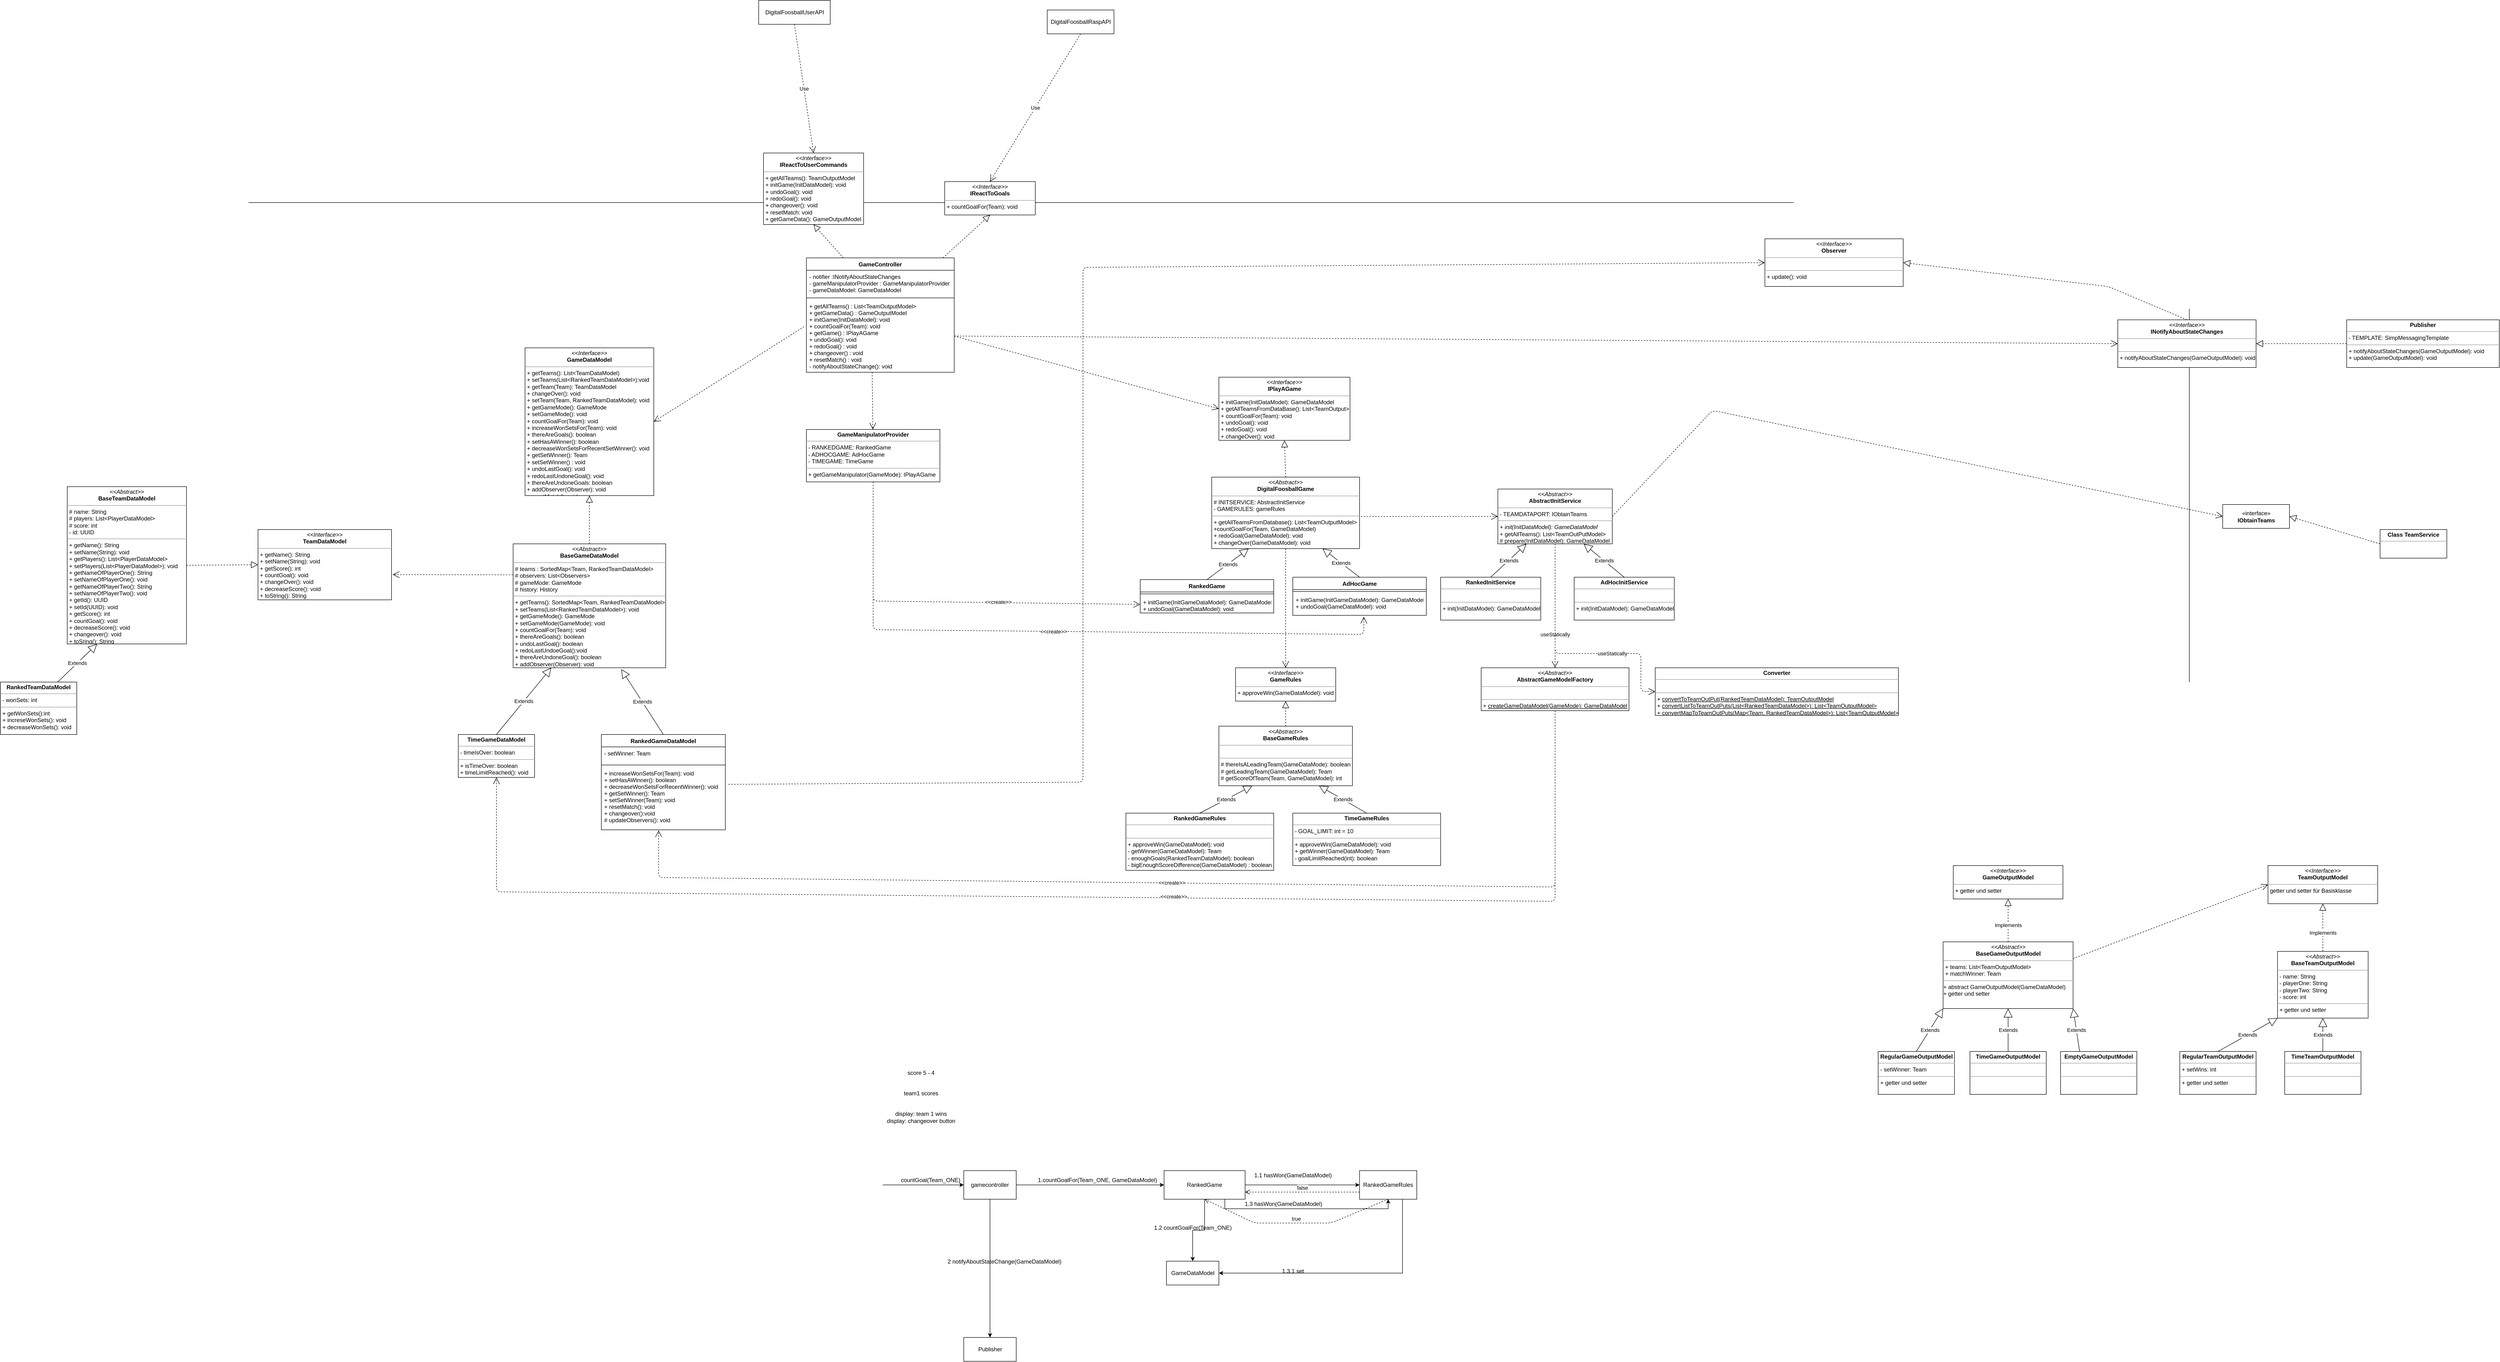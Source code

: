 <mxfile version="13.0.3" type="device"><diagram id="8A-3GBHilMgsX3fEYvuh" name="Page-1"><mxGraphModel dx="8124" dy="5408" grid="1" gridSize="10" guides="1" tooltips="1" connect="1" arrows="1" fold="1" page="1" pageScale="1" pageWidth="4681" pageHeight="3300" math="0" shadow="0"><root><mxCell id="0"/><mxCell id="1" parent="0"/><mxCell id="ubxK8QNQIeWMXq0OC-1E-8" value="" style="endArrow=block;dashed=1;endFill=0;endSize=12;html=1;entryX=0.5;entryY=1;entryDx=0;entryDy=0;exitX=0.25;exitY=0;exitDx=0;exitDy=0;" parent="1" source="G864jnXtkqK5zrAO_xae-32" target="G864jnXtkqK5zrAO_xae-51" edge="1"><mxGeometry width="160" relative="1" as="geometry"><mxPoint x="220" y="110" as="sourcePoint"/><mxPoint x="220" y="-81" as="targetPoint"/></mxGeometry></mxCell><mxCell id="ubxK8QNQIeWMXq0OC-1E-9" value="" style="endArrow=block;dashed=1;endFill=0;endSize=12;html=1;entryX=0.5;entryY=1;entryDx=0;entryDy=0;" parent="1" source="G864jnXtkqK5zrAO_xae-32" target="G864jnXtkqK5zrAO_xae-50" edge="1"><mxGeometry width="160" relative="1" as="geometry"><mxPoint x="290" y="110" as="sourcePoint"/><mxPoint x="435" y="-81" as="targetPoint"/></mxGeometry></mxCell><mxCell id="ubxK8QNQIeWMXq0OC-1E-11" value="DigitalFoosballUserAPI" style="html=1;" parent="1" vertex="1"><mxGeometry x="80" y="-780" width="150" height="50" as="geometry"/></mxCell><mxCell id="ubxK8QNQIeWMXq0OC-1E-12" value="Use" style="endArrow=open;endSize=12;dashed=1;html=1;exitX=0.5;exitY=1;exitDx=0;exitDy=0;entryX=0.5;entryY=0;entryDx=0;entryDy=0;" parent="1" source="ubxK8QNQIeWMXq0OC-1E-11" target="G864jnXtkqK5zrAO_xae-51" edge="1"><mxGeometry width="160" relative="1" as="geometry"><mxPoint x="560" y="120" as="sourcePoint"/><mxPoint x="220" y="-131" as="targetPoint"/></mxGeometry></mxCell><mxCell id="ubxK8QNQIeWMXq0OC-1E-13" value="DigitalFoosballRaspAPI" style="html=1;" parent="1" vertex="1"><mxGeometry x="685" y="-760" width="140" height="50" as="geometry"/></mxCell><mxCell id="ubxK8QNQIeWMXq0OC-1E-14" value="Use" style="endArrow=open;endSize=12;dashed=1;html=1;exitX=0.5;exitY=1;exitDx=0;exitDy=0;entryX=0.5;entryY=0;entryDx=0;entryDy=0;" parent="1" source="ubxK8QNQIeWMXq0OC-1E-13" target="G864jnXtkqK5zrAO_xae-50" edge="1"><mxGeometry width="160" relative="1" as="geometry"><mxPoint x="590" y="70" as="sourcePoint"/><mxPoint x="435" y="-131" as="targetPoint"/></mxGeometry></mxCell><mxCell id="ubxK8QNQIeWMXq0OC-1E-15" value="" style="line;strokeWidth=1;fillColor=none;align=left;verticalAlign=middle;spacingTop=-1;spacingLeft=3;spacingRight=3;rotatable=0;labelPosition=right;points=[];portConstraint=eastwest;" parent="1" vertex="1"><mxGeometry x="-990" y="-360" width="3240" height="8" as="geometry"/></mxCell><mxCell id="ubxK8QNQIeWMXq0OC-1E-23" value="" style="endArrow=open;endSize=12;dashed=1;html=1;exitX=1;exitY=0.5;exitDx=0;exitDy=0;entryX=0;entryY=0.5;entryDx=0;entryDy=0;" parent="1" source="G864jnXtkqK5zrAO_xae-35" target="fXqJxoZECTf-5TzWT44z-3" edge="1"><mxGeometry width="160" relative="1" as="geometry"><mxPoint x="970" y="-93.14" as="sourcePoint"/><mxPoint x="1120" y="102.86" as="targetPoint"/></mxGeometry></mxCell><mxCell id="ubxK8QNQIeWMXq0OC-1E-35" value="" style="endArrow=block;dashed=1;endFill=0;endSize=12;html=1;entryX=0.5;entryY=1;entryDx=0;entryDy=0;exitX=0.5;exitY=0;exitDx=0;exitDy=0;" parent="1" source="G864jnXtkqK5zrAO_xae-53" target="fXqJxoZECTf-5TzWT44z-3" edge="1"><mxGeometry width="160" relative="1" as="geometry"><mxPoint x="1190" y="230" as="sourcePoint"/><mxPoint x="1175" y="127.86" as="targetPoint"/></mxGeometry></mxCell><mxCell id="ubxK8QNQIeWMXq0OC-1E-36" value="Extends" style="endArrow=block;endSize=16;endFill=0;html=1;entryX=0.75;entryY=1;entryDx=0;entryDy=0;exitX=0.5;exitY=0;exitDx=0;exitDy=0;" parent="1" source="G864jnXtkqK5zrAO_xae-59" target="G864jnXtkqK5zrAO_xae-53" edge="1"><mxGeometry width="160" relative="1" as="geometry"><mxPoint x="1301.875" y="460" as="sourcePoint"/><mxPoint x="890" y="390" as="targetPoint"/></mxGeometry></mxCell><mxCell id="ubxK8QNQIeWMXq0OC-1E-42" value="" style="endArrow=none;html=1;entryX=1;entryY=0.893;entryDx=0;entryDy=0;entryPerimeter=0;" parent="1" edge="1"><mxGeometry width="50" height="50" relative="1" as="geometry"><mxPoint x="3080" y="650" as="sourcePoint"/><mxPoint x="3080" y="-132.856" as="targetPoint"/></mxGeometry></mxCell><mxCell id="ubxK8QNQIeWMXq0OC-1E-47" value="&lt;p style=&quot;margin: 0px ; margin-top: 4px ; text-align: center&quot;&gt;&lt;b&gt;Class TeamService&lt;/b&gt;&lt;/p&gt;&lt;hr size=&quot;1&quot;&gt;&lt;div style=&quot;height: 2px&quot;&gt;&amp;nbsp;&lt;/div&gt;" style="verticalAlign=top;align=left;overflow=fill;fontSize=12;fontFamily=Helvetica;html=1;" parent="1" vertex="1"><mxGeometry x="3480" y="330" width="140" height="60" as="geometry"/></mxCell><mxCell id="ubxK8QNQIeWMXq0OC-1E-48" value="«interface»&lt;br&gt;&lt;b&gt;IObtainTeams&lt;/b&gt;" style="html=1;" parent="1" vertex="1"><mxGeometry x="3150" y="277.5" width="140" height="50" as="geometry"/></mxCell><mxCell id="ubxK8QNQIeWMXq0OC-1E-53" value="" style="endArrow=open;endSize=12;dashed=1;html=1;entryX=0;entryY=0.5;entryDx=0;entryDy=0;exitX=1;exitY=0.5;exitDx=0;exitDy=0;" parent="1" source="G864jnXtkqK5zrAO_xae-87" target="ubxK8QNQIeWMXq0OC-1E-48" edge="1"><mxGeometry width="160" relative="1" as="geometry"><mxPoint x="1410" y="220" as="sourcePoint"/><mxPoint x="1300" y="322.86" as="targetPoint"/><Array as="points"><mxPoint x="2080" y="80"/></Array></mxGeometry></mxCell><mxCell id="ubxK8QNQIeWMXq0OC-1E-56" value="" style="endArrow=block;dashed=1;endFill=0;endSize=12;html=1;entryX=1;entryY=0.5;entryDx=0;entryDy=0;exitX=0;exitY=0.5;exitDx=0;exitDy=0;" parent="1" source="ubxK8QNQIeWMXq0OC-1E-47" target="ubxK8QNQIeWMXq0OC-1E-48" edge="1"><mxGeometry width="160" relative="1" as="geometry"><mxPoint x="2660" y="315" as="sourcePoint"/><mxPoint x="2660" y="160" as="targetPoint"/></mxGeometry></mxCell><mxCell id="F2SQrRCJ-QIvbjw8vLha-13" value="" style="endArrow=block;dashed=1;endFill=0;endSize=12;html=1;entryX=0.5;entryY=1;entryDx=0;entryDy=0;exitX=0.5;exitY=0;exitDx=0;exitDy=0;" parent="1" source="G864jnXtkqK5zrAO_xae-41" target="fXqJxoZECTf-5TzWT44z-2" edge="1"><mxGeometry width="160" relative="1" as="geometry"><mxPoint x="-545" y="550" as="sourcePoint"/><mxPoint x="405" y="630" as="targetPoint"/></mxGeometry></mxCell><mxCell id="fXqJxoZECTf-5TzWT44z-1" value="&lt;p style=&quot;margin: 0px ; margin-top: 4px ; text-align: center&quot;&gt;&lt;i&gt;&amp;lt;&amp;lt;Interface&amp;gt;&amp;gt;&lt;/i&gt;&lt;br&gt;&lt;b&gt;GameRules&lt;/b&gt;&lt;/p&gt;&lt;hr size=&quot;1&quot;&gt;&lt;p style=&quot;margin: 0px ; margin-left: 4px&quot;&gt;+ approveWin(GameDataModel): void&lt;/p&gt;" style="verticalAlign=top;align=left;overflow=fill;fontSize=12;fontFamily=Helvetica;html=1;" parent="1" vertex="1"><mxGeometry x="1080" y="620" width="210" height="70" as="geometry"/></mxCell><mxCell id="fXqJxoZECTf-5TzWT44z-2" value="&lt;p style=&quot;margin: 0px ; margin-top: 4px ; text-align: center&quot;&gt;&lt;i&gt;&amp;lt;&amp;lt;Interface&amp;gt;&amp;gt;&lt;/i&gt;&lt;br&gt;&lt;b&gt;GameDataModel&lt;/b&gt;&lt;/p&gt;&lt;hr size=&quot;1&quot;&gt;&lt;p style=&quot;margin: 0px ; margin-left: 4px&quot;&gt;+ getTeams(): List&amp;lt;TeamDataModel)&lt;/p&gt;&lt;p style=&quot;margin: 0px ; margin-left: 4px&quot;&gt;+ setTeams(List&amp;lt;RankedTeamDataModel&amp;gt;):void&lt;/p&gt;&lt;p style=&quot;margin: 0px ; margin-left: 4px&quot;&gt;+ getTeam(Team): TeamDataModel&lt;/p&gt;&lt;p style=&quot;margin: 0px ; margin-left: 4px&quot;&gt;+ changeOver(): void&lt;/p&gt;&lt;p style=&quot;margin: 0px ; margin-left: 4px&quot;&gt;+ setTeam(Team, RankedTeamDataModel): void&lt;/p&gt;&lt;p style=&quot;margin: 0px ; margin-left: 4px&quot;&gt;+ getGameMode(): GameMode&lt;/p&gt;&lt;p style=&quot;margin: 0px ; margin-left: 4px&quot;&gt;+ setGameMode(): void&lt;/p&gt;&lt;p style=&quot;margin: 0px ; margin-left: 4px&quot;&gt;+ countGoalFor(Team):&amp;nbsp;&lt;span&gt;void&lt;/span&gt;&lt;/p&gt;&lt;p style=&quot;margin: 0px ; margin-left: 4px&quot;&gt;&lt;span&gt;+ increaseWonSetsFor(Team): void&lt;/span&gt;&lt;/p&gt;&lt;p style=&quot;margin: 0px ; margin-left: 4px&quot;&gt;+ thereAreGoals(): boolean&lt;br&gt;&lt;/p&gt;&lt;p style=&quot;margin: 0px ; margin-left: 4px&quot;&gt;+ setHasAWinner(): boolean&lt;/p&gt;&lt;p style=&quot;margin: 0px ; margin-left: 4px&quot;&gt;+ decreaseWonSetsForRecentSetWinner(): void&lt;/p&gt;&lt;p style=&quot;margin: 0px ; margin-left: 4px&quot;&gt;+ getSetWinner(): Team&lt;/p&gt;&lt;p style=&quot;margin: 0px ; margin-left: 4px&quot;&gt;+ setSetWinner() : void&lt;/p&gt;&lt;p style=&quot;margin: 0px ; margin-left: 4px&quot;&gt;+ undoLastGoal(): void&lt;/p&gt;&lt;p style=&quot;margin: 0px ; margin-left: 4px&quot;&gt;+ redoLastUndoneGoal(): void&lt;/p&gt;&lt;p style=&quot;margin: 0px ; margin-left: 4px&quot;&gt;+ thereAreUndoneGoals: boolean&lt;/p&gt;&lt;p style=&quot;margin: 0px ; margin-left: 4px&quot;&gt;+ addObserver(Observer): void&lt;/p&gt;&lt;p style=&quot;margin: 0px ; margin-left: 4px&quot;&gt;+ resetMatch(): void&lt;/p&gt;&lt;p style=&quot;margin: 0px ; margin-left: 4px&quot;&gt;&lt;br&gt;&lt;/p&gt;&lt;p style=&quot;margin: 0px ; margin-left: 4px&quot;&gt;&lt;br&gt;&lt;/p&gt;" style="verticalAlign=top;align=left;overflow=fill;fontSize=12;fontFamily=Helvetica;html=1;" parent="1" vertex="1"><mxGeometry x="-410" y="-51.25" width="270" height="310" as="geometry"/></mxCell><mxCell id="fXqJxoZECTf-5TzWT44z-3" value="&lt;p style=&quot;margin: 0px ; margin-top: 4px ; text-align: center&quot;&gt;&lt;i&gt;&amp;lt;&amp;lt;Interface&amp;gt;&amp;gt;&lt;/i&gt;&lt;br&gt;&lt;b&gt;IPlayAGame&lt;/b&gt;&lt;/p&gt;&lt;hr size=&quot;1&quot;&gt;&lt;p style=&quot;margin: 0px ; margin-left: 4px&quot;&gt;+ initGame(InitDataModel): GameDataModel&lt;/p&gt;&lt;p style=&quot;margin: 0px ; margin-left: 4px&quot;&gt;+ getAllTeamsFromDataBase(): List&amp;lt;TeamOutput&amp;gt;&lt;/p&gt;&lt;p style=&quot;margin: 0px ; margin-left: 4px&quot;&gt;+ countGoalFor(Team): void&lt;/p&gt;&lt;p style=&quot;margin: 0px ; margin-left: 4px&quot;&gt;+ undoGoal(): void&lt;/p&gt;&lt;p style=&quot;margin: 0px ; margin-left: 4px&quot;&gt;+ redoGoal(): void&lt;br&gt;&lt;/p&gt;&lt;p style=&quot;margin: 0px ; margin-left: 4px&quot;&gt;+ changeOver(): void&lt;/p&gt;" style="verticalAlign=top;align=left;overflow=fill;fontSize=12;fontFamily=Helvetica;html=1;" parent="1" vertex="1"><mxGeometry x="1045" y="10.36" width="275" height="132.5" as="geometry"/></mxCell><mxCell id="fXqJxoZECTf-5TzWT44z-4" value="&lt;p style=&quot;margin: 0px ; margin-top: 4px ; text-align: center&quot;&gt;&lt;i&gt;&amp;lt;&amp;lt;Interface&amp;gt;&amp;gt;&lt;/i&gt;&lt;br&gt;&lt;b&gt;GameOutputModel&lt;/b&gt;&lt;/p&gt;&lt;hr size=&quot;1&quot;&gt;&lt;p style=&quot;margin: 0px ; margin-left: 4px&quot;&gt;+ getter und setter&lt;br&gt;&lt;/p&gt;" style="verticalAlign=top;align=left;overflow=fill;fontSize=12;fontFamily=Helvetica;html=1;" parent="1" vertex="1"><mxGeometry x="2585" y="1035" width="230" height="70" as="geometry"/></mxCell><mxCell id="fXqJxoZECTf-5TzWT44z-9" value="&lt;p style=&quot;margin: 0px ; margin-top: 4px ; text-align: center&quot;&gt;&lt;i&gt;&amp;lt;&amp;lt;Abstract&amp;gt;&amp;gt;&lt;/i&gt;&lt;br&gt;&lt;b&gt;BaseGameOutputModel&lt;/b&gt;&lt;/p&gt;&lt;hr size=&quot;1&quot;&gt;&lt;p style=&quot;margin: 0px ; margin-left: 4px&quot;&gt;+ teams: List&amp;lt;TeamOutputModel&amp;gt;&lt;/p&gt;&lt;p style=&quot;margin: 0px ; margin-left: 4px&quot;&gt;+ matchWinner: Team&lt;/p&gt;&lt;hr size=&quot;1&quot;&gt;&lt;p style=&quot;margin: 0px ; margin-left: 4px&quot;&gt;&lt;/p&gt;+ abstract GameOutputModel(GameDataModel)&lt;br&gt;+ getter und setter" style="verticalAlign=top;align=left;overflow=fill;fontSize=12;fontFamily=Helvetica;html=1;" parent="1" vertex="1"><mxGeometry x="2563.75" y="1195" width="272.5" height="140" as="geometry"/></mxCell><mxCell id="fXqJxoZECTf-5TzWT44z-12" value="" style="endArrow=block;dashed=1;endFill=0;endSize=12;html=1;entryX=0.5;entryY=1;entryDx=0;entryDy=0;exitX=0.5;exitY=0;exitDx=0;exitDy=0;" parent="1" source="fXqJxoZECTf-5TzWT44z-9" target="fXqJxoZECTf-5TzWT44z-4" edge="1"><mxGeometry width="160" relative="1" as="geometry"><mxPoint x="2470" y="1195" as="sourcePoint"/><mxPoint x="2630" y="1195" as="targetPoint"/></mxGeometry></mxCell><mxCell id="fXqJxoZECTf-5TzWT44z-13" value="Implements" style="edgeLabel;html=1;align=center;verticalAlign=middle;resizable=0;points=[];" parent="fXqJxoZECTf-5TzWT44z-12" vertex="1" connectable="0"><mxGeometry x="-0.218" relative="1" as="geometry"><mxPoint as="offset"/></mxGeometry></mxCell><mxCell id="fXqJxoZECTf-5TzWT44z-14" value="&lt;p style=&quot;margin: 0px ; margin-top: 4px ; text-align: center&quot;&gt;&lt;b&gt;RegularGameOutputModel&lt;/b&gt;&lt;/p&gt;&lt;hr size=&quot;1&quot;&gt;&lt;p style=&quot;margin: 0px ; margin-left: 4px&quot;&gt;- setWinner: Team&lt;/p&gt;&lt;hr size=&quot;1&quot;&gt;&lt;p style=&quot;margin: 0px ; margin-left: 4px&quot;&gt;+ getter und setter&lt;/p&gt;" style="verticalAlign=top;align=left;overflow=fill;fontSize=12;fontFamily=Helvetica;html=1;" parent="1" vertex="1"><mxGeometry x="2427.5" y="1425" width="160" height="90" as="geometry"/></mxCell><mxCell id="fXqJxoZECTf-5TzWT44z-17" value="Extends" style="endArrow=block;endSize=16;endFill=0;html=1;exitX=0.5;exitY=0;exitDx=0;exitDy=0;entryX=0;entryY=1;entryDx=0;entryDy=0;" parent="1" source="fXqJxoZECTf-5TzWT44z-14" target="fXqJxoZECTf-5TzWT44z-9" edge="1"><mxGeometry width="160" relative="1" as="geometry"><mxPoint x="2940" y="1235" as="sourcePoint"/><mxPoint x="3100" y="1235" as="targetPoint"/></mxGeometry></mxCell><mxCell id="fXqJxoZECTf-5TzWT44z-18" value="&lt;p style=&quot;margin: 0px ; margin-top: 4px ; text-align: center&quot;&gt;&lt;b&gt;TimeGameOutputModel&lt;/b&gt;&lt;/p&gt;&lt;hr size=&quot;1&quot;&gt;&lt;p style=&quot;margin: 0px ; margin-left: 4px&quot;&gt;&lt;br&gt;&lt;/p&gt;&lt;hr size=&quot;1&quot;&gt;&lt;p style=&quot;margin: 0px ; margin-left: 4px&quot;&gt;&lt;br&gt;&lt;/p&gt;" style="verticalAlign=top;align=left;overflow=fill;fontSize=12;fontFamily=Helvetica;html=1;" parent="1" vertex="1"><mxGeometry x="2620" y="1425" width="160" height="90" as="geometry"/></mxCell><mxCell id="fXqJxoZECTf-5TzWT44z-19" value="Extends" style="endArrow=block;endSize=16;endFill=0;html=1;exitX=0.5;exitY=0;exitDx=0;exitDy=0;entryX=0.5;entryY=1;entryDx=0;entryDy=0;" parent="1" source="fXqJxoZECTf-5TzWT44z-18" target="fXqJxoZECTf-5TzWT44z-9" edge="1"><mxGeometry width="160" relative="1" as="geometry"><mxPoint x="2940" y="1235" as="sourcePoint"/><mxPoint x="3100" y="1235" as="targetPoint"/></mxGeometry></mxCell><mxCell id="fXqJxoZECTf-5TzWT44z-20" value="&lt;p style=&quot;margin: 0px ; margin-top: 4px ; text-align: center&quot;&gt;&lt;b&gt;EmptyGameOutputModel&lt;/b&gt;&lt;/p&gt;&lt;hr size=&quot;1&quot;&gt;&lt;p style=&quot;margin: 0px ; margin-left: 4px&quot;&gt;&lt;br&gt;&lt;/p&gt;&lt;hr size=&quot;1&quot;&gt;&lt;p style=&quot;margin: 0px ; margin-left: 4px&quot;&gt;&lt;br&gt;&lt;/p&gt;" style="verticalAlign=top;align=left;overflow=fill;fontSize=12;fontFamily=Helvetica;html=1;" parent="1" vertex="1"><mxGeometry x="2810" y="1425" width="160" height="90" as="geometry"/></mxCell><mxCell id="fXqJxoZECTf-5TzWT44z-21" value="Extends" style="endArrow=block;endSize=16;endFill=0;html=1;exitX=0.25;exitY=0;exitDx=0;exitDy=0;entryX=1;entryY=1;entryDx=0;entryDy=0;" parent="1" source="fXqJxoZECTf-5TzWT44z-20" target="fXqJxoZECTf-5TzWT44z-9" edge="1"><mxGeometry width="160" relative="1" as="geometry"><mxPoint x="2940" y="1235" as="sourcePoint"/><mxPoint x="3100" y="1235" as="targetPoint"/></mxGeometry></mxCell><mxCell id="fXqJxoZECTf-5TzWT44z-24" value="&lt;p style=&quot;margin: 0px ; margin-top: 4px ; text-align: center&quot;&gt;&lt;i&gt;&amp;lt;&amp;lt;Interface&amp;gt;&amp;gt;&lt;/i&gt;&lt;br&gt;&lt;b&gt;TeamOutputModel&lt;/b&gt;&lt;/p&gt;&lt;hr size=&quot;1&quot;&gt;&lt;p style=&quot;margin: 0px ; margin-left: 4px&quot;&gt;getter und setter für Basisklasse&lt;/p&gt;" style="verticalAlign=top;align=left;overflow=fill;fontSize=12;fontFamily=Helvetica;html=1;" parent="1" vertex="1"><mxGeometry x="3245" y="1035" width="230" height="80" as="geometry"/></mxCell><mxCell id="fXqJxoZECTf-5TzWT44z-25" value="&lt;p style=&quot;margin: 0px ; margin-top: 4px ; text-align: center&quot;&gt;&lt;i&gt;&amp;lt;&amp;lt;Abstract&amp;gt;&amp;gt;&lt;/i&gt;&lt;br&gt;&lt;b&gt;BaseTeamOutputModel&lt;/b&gt;&lt;/p&gt;&lt;hr size=&quot;1&quot;&gt;&lt;p style=&quot;margin: 0px ; margin-left: 4px&quot;&gt;- name: String&lt;br&gt;&lt;/p&gt;&lt;p style=&quot;margin: 0px ; margin-left: 4px&quot;&gt;- playerOne: String&lt;/p&gt;&lt;p style=&quot;margin: 0px ; margin-left: 4px&quot;&gt;- playerTwo: String&lt;/p&gt;&lt;p style=&quot;margin: 0px ; margin-left: 4px&quot;&gt;- score: int&lt;/p&gt;&lt;hr size=&quot;1&quot;&gt;&lt;p style=&quot;margin: 0px ; margin-left: 4px&quot;&gt;+ getter und setter&lt;/p&gt;" style="verticalAlign=top;align=left;overflow=fill;fontSize=12;fontFamily=Helvetica;html=1;" parent="1" vertex="1"><mxGeometry x="3265" y="1215" width="190" height="140" as="geometry"/></mxCell><mxCell id="fXqJxoZECTf-5TzWT44z-26" value="" style="endArrow=block;dashed=1;endFill=0;endSize=12;html=1;entryX=0.5;entryY=1;entryDx=0;entryDy=0;exitX=0.5;exitY=0;exitDx=0;exitDy=0;" parent="1" source="fXqJxoZECTf-5TzWT44z-25" target="fXqJxoZECTf-5TzWT44z-24" edge="1"><mxGeometry width="160" relative="1" as="geometry"><mxPoint x="3130" y="1215" as="sourcePoint"/><mxPoint x="3290" y="1215" as="targetPoint"/></mxGeometry></mxCell><mxCell id="fXqJxoZECTf-5TzWT44z-27" value="Implements" style="edgeLabel;html=1;align=center;verticalAlign=middle;resizable=0;points=[];" parent="fXqJxoZECTf-5TzWT44z-26" vertex="1" connectable="0"><mxGeometry x="-0.218" relative="1" as="geometry"><mxPoint as="offset"/></mxGeometry></mxCell><mxCell id="fXqJxoZECTf-5TzWT44z-28" value="&lt;p style=&quot;margin: 0px ; margin-top: 4px ; text-align: center&quot;&gt;&lt;b&gt;RegularTeamOutputModel&lt;/b&gt;&lt;/p&gt;&lt;hr size=&quot;1&quot;&gt;&lt;p style=&quot;margin: 0px ; margin-left: 4px&quot;&gt;+ setWins: int&lt;/p&gt;&lt;hr size=&quot;1&quot;&gt;&lt;p style=&quot;margin: 0px ; margin-left: 4px&quot;&gt;+ getter und setter&lt;/p&gt;" style="verticalAlign=top;align=left;overflow=fill;fontSize=12;fontFamily=Helvetica;html=1;" parent="1" vertex="1"><mxGeometry x="3060" y="1425" width="160" height="90" as="geometry"/></mxCell><mxCell id="fXqJxoZECTf-5TzWT44z-29" value="Extends" style="endArrow=block;endSize=16;endFill=0;html=1;exitX=0.5;exitY=0;exitDx=0;exitDy=0;entryX=0;entryY=1;entryDx=0;entryDy=0;" parent="1" source="fXqJxoZECTf-5TzWT44z-28" target="fXqJxoZECTf-5TzWT44z-25" edge="1"><mxGeometry width="160" relative="1" as="geometry"><mxPoint x="3600" y="1255" as="sourcePoint"/><mxPoint x="3760" y="1255" as="targetPoint"/></mxGeometry></mxCell><mxCell id="fXqJxoZECTf-5TzWT44z-30" value="&lt;p style=&quot;margin: 0px ; margin-top: 4px ; text-align: center&quot;&gt;&lt;b&gt;TimeTeamOutputModel&lt;/b&gt;&lt;/p&gt;&lt;hr size=&quot;1&quot;&gt;&lt;p style=&quot;margin: 0px ; margin-left: 4px&quot;&gt;&lt;br&gt;&lt;/p&gt;&lt;hr size=&quot;1&quot;&gt;&lt;p style=&quot;margin: 0px ; margin-left: 4px&quot;&gt;&lt;br&gt;&lt;/p&gt;" style="verticalAlign=top;align=left;overflow=fill;fontSize=12;fontFamily=Helvetica;html=1;" parent="1" vertex="1"><mxGeometry x="3280" y="1425" width="160" height="90" as="geometry"/></mxCell><mxCell id="fXqJxoZECTf-5TzWT44z-31" value="Extends" style="endArrow=block;endSize=16;endFill=0;html=1;exitX=0.5;exitY=0;exitDx=0;exitDy=0;entryX=0.5;entryY=1;entryDx=0;entryDy=0;" parent="1" source="fXqJxoZECTf-5TzWT44z-30" target="fXqJxoZECTf-5TzWT44z-25" edge="1"><mxGeometry width="160" relative="1" as="geometry"><mxPoint x="3600" y="1255" as="sourcePoint"/><mxPoint x="3760" y="1255" as="targetPoint"/></mxGeometry></mxCell><mxCell id="fXqJxoZECTf-5TzWT44z-34" value="&lt;p style=&quot;margin: 0px ; margin-top: 4px ; text-align: center&quot;&gt;&lt;i&gt;&amp;lt;&amp;lt;Interface&amp;gt;&amp;gt;&lt;/i&gt;&lt;br&gt;&lt;b&gt;TeamDataModel&lt;/b&gt;&lt;/p&gt;&lt;hr size=&quot;1&quot;&gt;&lt;p style=&quot;margin: 0px ; margin-left: 4px&quot;&gt;&lt;span&gt;+ getName(): String&amp;nbsp;&lt;/span&gt;&lt;/p&gt;&lt;p style=&quot;margin: 0px ; margin-left: 4px&quot;&gt;&lt;span&gt;+ setName(String): void&lt;/span&gt;&lt;/p&gt;&lt;p style=&quot;margin: 0px ; margin-left: 4px&quot;&gt;&lt;span&gt;+ getScore(): int&lt;br&gt;+ countGoal(): void&lt;/span&gt;&lt;/p&gt;&lt;p style=&quot;margin: 0px ; margin-left: 4px&quot;&gt;&lt;span&gt;+ changeOver(): void&lt;/span&gt;&lt;/p&gt;&lt;p style=&quot;margin: 0px ; margin-left: 4px&quot;&gt;&lt;span&gt;+ decreaseScore(): void&lt;/span&gt;&lt;/p&gt;&lt;p style=&quot;margin: 0px ; margin-left: 4px&quot;&gt;&lt;span&gt;+ toString(): String&lt;/span&gt;&lt;/p&gt;&lt;p style=&quot;margin: 0px ; margin-left: 4px&quot;&gt;&lt;span&gt;&lt;br&gt;&lt;/span&gt;&lt;/p&gt;" style="verticalAlign=top;align=left;overflow=fill;fontSize=12;fontFamily=Helvetica;html=1;" parent="1" vertex="1"><mxGeometry x="-970" y="330" width="280" height="147.5" as="geometry"/></mxCell><mxCell id="fXqJxoZECTf-5TzWT44z-35" value="&lt;p style=&quot;margin: 0px ; margin-top: 4px ; text-align: center&quot;&gt;&lt;i&gt;&amp;lt;&amp;lt;Abstract&amp;gt;&amp;gt;&lt;/i&gt;&lt;br&gt;&lt;b&gt;BaseTeamDataModel&lt;/b&gt;&lt;/p&gt;&lt;hr size=&quot;1&quot;&gt;&lt;p style=&quot;margin: 0px ; margin-left: 4px&quot;&gt;# name: String&lt;br&gt;&lt;/p&gt;&lt;p style=&quot;margin: 0px ; margin-left: 4px&quot;&gt;# players: List&amp;lt;PlayerDataModel&amp;gt;&lt;/p&gt;&lt;p style=&quot;margin: 0px ; margin-left: 4px&quot;&gt;# score: int&lt;/p&gt;&lt;p style=&quot;margin: 0px ; margin-left: 4px&quot;&gt;- id: UUID&lt;/p&gt;&lt;hr size=&quot;1&quot;&gt;&lt;p style=&quot;margin: 0px ; margin-left: 4px&quot;&gt;+ getName(): String&amp;nbsp;&lt;/p&gt;&lt;p style=&quot;margin: 0px ; margin-left: 4px&quot;&gt;+ setName(String): void&lt;/p&gt;&lt;p style=&quot;margin: 0px ; margin-left: 4px&quot;&gt;+ getPlayers(): List&amp;lt;PlayerDataModel&amp;gt;&lt;/p&gt;&lt;p style=&quot;margin: 0px ; margin-left: 4px&quot;&gt;+ setPlayers(List&amp;lt;PlayerDataModel&amp;gt;): void&lt;/p&gt;&lt;p style=&quot;margin: 0px ; margin-left: 4px&quot;&gt;+ getNameOfPlayerOne(): String&lt;/p&gt;&lt;p style=&quot;margin: 0px ; margin-left: 4px&quot;&gt;+ setNameOfPlayerOne(): void&amp;nbsp;&lt;/p&gt;&lt;p style=&quot;margin: 0px ; margin-left: 4px&quot;&gt;+ getNameOfPlayerTwo(): String&lt;/p&gt;&lt;p style=&quot;margin: 0px ; margin-left: 4px&quot;&gt;+ setNameOfPlayerTwo(): void&lt;/p&gt;&lt;p style=&quot;margin: 0px ; margin-left: 4px&quot;&gt;+ getId(): UUID&lt;/p&gt;&lt;p style=&quot;margin: 0px ; margin-left: 4px&quot;&gt;+ setId(UUID): void&lt;/p&gt;&lt;p style=&quot;margin: 0px ; margin-left: 4px&quot;&gt;+ getScore(): int&lt;/p&gt;&lt;p style=&quot;margin: 0px ; margin-left: 4px&quot;&gt;+ countGoal(): void&lt;/p&gt;&lt;p style=&quot;margin: 0px ; margin-left: 4px&quot;&gt;+ decreaseScore(): void&lt;/p&gt;&lt;p style=&quot;margin: 0px ; margin-left: 4px&quot;&gt;+ changeover(): void&lt;/p&gt;&lt;p style=&quot;margin: 0px ; margin-left: 4px&quot;&gt;+ toSring(): String&lt;/p&gt;" style="verticalAlign=top;align=left;overflow=fill;fontSize=12;fontFamily=Helvetica;html=1;" parent="1" vertex="1"><mxGeometry x="-1370" y="240" width="250" height="330" as="geometry"/></mxCell><mxCell id="fXqJxoZECTf-5TzWT44z-36" value="" style="endArrow=block;dashed=1;endFill=0;endSize=12;html=1;entryX=0;entryY=0.5;entryDx=0;entryDy=0;exitX=1;exitY=0.5;exitDx=0;exitDy=0;" parent="1" source="fXqJxoZECTf-5TzWT44z-35" target="fXqJxoZECTf-5TzWT44z-34" edge="1"><mxGeometry width="160" relative="1" as="geometry"><mxPoint x="-1590" y="648" as="sourcePoint"/><mxPoint x="-1380" y="332.5" as="targetPoint"/></mxGeometry></mxCell><mxCell id="fXqJxoZECTf-5TzWT44z-38" value="&lt;p style=&quot;margin: 0px ; margin-top: 4px ; text-align: center&quot;&gt;&lt;b&gt;RankedTeamDataModel&lt;/b&gt;&lt;/p&gt;&lt;hr size=&quot;1&quot;&gt;&lt;p style=&quot;margin: 0px ; margin-left: 4px&quot;&gt;- wonSets: int&lt;/p&gt;&lt;hr size=&quot;1&quot;&gt;&lt;p style=&quot;margin: 0px ; margin-left: 4px&quot;&gt;+ getWonSets():int&lt;/p&gt;&lt;p style=&quot;margin: 0px ; margin-left: 4px&quot;&gt;+ increseWonSets(): void&lt;/p&gt;&lt;p style=&quot;margin: 0px ; margin-left: 4px&quot;&gt;+ decreaseWonSets(): void&lt;/p&gt;" style="verticalAlign=top;align=left;overflow=fill;fontSize=12;fontFamily=Helvetica;html=1;" parent="1" vertex="1"><mxGeometry x="-1510" y="650" width="160" height="110" as="geometry"/></mxCell><mxCell id="fXqJxoZECTf-5TzWT44z-39" value="Extends" style="endArrow=block;endSize=16;endFill=0;html=1;exitX=0.75;exitY=0;exitDx=0;exitDy=0;entryX=0.25;entryY=1;entryDx=0;entryDy=0;" parent="1" source="fXqJxoZECTf-5TzWT44z-38" target="fXqJxoZECTf-5TzWT44z-35" edge="1"><mxGeometry width="160" relative="1" as="geometry"><mxPoint x="-1390" y="235" as="sourcePoint"/><mxPoint x="-1230" y="235" as="targetPoint"/></mxGeometry></mxCell><mxCell id="fXqJxoZECTf-5TzWT44z-47" value="" style="endArrow=open;endSize=12;dashed=1;html=1;entryX=1.009;entryY=0.641;entryDx=0;entryDy=0;entryPerimeter=0;exitX=0;exitY=0.25;exitDx=0;exitDy=0;" parent="1" source="G864jnXtkqK5zrAO_xae-41" target="fXqJxoZECTf-5TzWT44z-34" edge="1"><mxGeometry width="160" relative="1" as="geometry"><mxPoint x="-750" y="590" as="sourcePoint"/><mxPoint x="-960" y="580" as="targetPoint"/></mxGeometry></mxCell><mxCell id="fXqJxoZECTf-5TzWT44z-49" value="" style="endArrow=open;endSize=12;dashed=1;html=1;exitX=1;exitY=0.25;exitDx=0;exitDy=0;entryX=0;entryY=0.5;entryDx=0;entryDy=0;" parent="1" source="fXqJxoZECTf-5TzWT44z-9" target="fXqJxoZECTf-5TzWT44z-24" edge="1"><mxGeometry width="160" relative="1" as="geometry"><mxPoint x="2780" y="1525" as="sourcePoint"/><mxPoint x="2940" y="1525" as="targetPoint"/></mxGeometry></mxCell><mxCell id="fXqJxoZECTf-5TzWT44z-53" value="Extends" style="endArrow=block;endSize=16;endFill=0;html=1;entryX=0.25;entryY=1;entryDx=0;entryDy=0;exitX=0.5;exitY=0;exitDx=0;exitDy=0;" parent="1" source="G864jnXtkqK5zrAO_xae-47" target="G864jnXtkqK5zrAO_xae-41" edge="1"><mxGeometry width="160" relative="1" as="geometry"><mxPoint x="-800" y="710" as="sourcePoint"/><mxPoint x="-602.5" y="600" as="targetPoint"/></mxGeometry></mxCell><mxCell id="G864jnXtkqK5zrAO_xae-30" style="edgeStyle=orthogonalEdgeStyle;rounded=0;orthogonalLoop=1;jettySize=auto;html=1;exitX=0.5;exitY=1;exitDx=0;exitDy=0;entryX=0.5;entryY=0;entryDx=0;entryDy=0;" edge="1" parent="1" source="G864jnXtkqK5zrAO_xae-4" target="G864jnXtkqK5zrAO_xae-21"><mxGeometry relative="1" as="geometry"/></mxCell><mxCell id="G864jnXtkqK5zrAO_xae-4" value="gamecontroller" style="rounded=0;whiteSpace=wrap;html=1;" vertex="1" parent="1"><mxGeometry x="510" y="1675" width="110" height="60" as="geometry"/></mxCell><mxCell id="G864jnXtkqK5zrAO_xae-5" value="score 5 - 4&lt;br&gt;&lt;br&gt;&lt;br&gt;team1 scores&lt;br&gt;&lt;br&gt;&lt;br&gt;display: team 1 wins&lt;br&gt;display: changeover button" style="text;html=1;align=center;verticalAlign=middle;resizable=0;points=[];autosize=1;" vertex="1" parent="1"><mxGeometry x="340" y="1460" width="160" height="120" as="geometry"/></mxCell><mxCell id="G864jnXtkqK5zrAO_xae-7" value="" style="endArrow=classic;html=1;entryX=0;entryY=0.5;entryDx=0;entryDy=0;" edge="1" parent="1" target="G864jnXtkqK5zrAO_xae-4"><mxGeometry width="50" height="50" relative="1" as="geometry"><mxPoint x="340" y="1705" as="sourcePoint"/><mxPoint x="630" y="1685" as="targetPoint"/></mxGeometry></mxCell><mxCell id="G864jnXtkqK5zrAO_xae-8" value="countGoal(Team_ONE)" style="text;html=1;align=center;verticalAlign=middle;resizable=0;points=[];autosize=1;" vertex="1" parent="1"><mxGeometry x="370" y="1685" width="140" height="20" as="geometry"/></mxCell><mxCell id="G864jnXtkqK5zrAO_xae-19" style="edgeStyle=orthogonalEdgeStyle;rounded=0;orthogonalLoop=1;jettySize=auto;html=1;exitX=0.5;exitY=1;exitDx=0;exitDy=0;" edge="1" parent="1" source="G864jnXtkqK5zrAO_xae-9" target="G864jnXtkqK5zrAO_xae-16"><mxGeometry relative="1" as="geometry"/></mxCell><mxCell id="G864jnXtkqK5zrAO_xae-24" style="edgeStyle=orthogonalEdgeStyle;rounded=0;orthogonalLoop=1;jettySize=auto;html=1;exitX=0.75;exitY=1;exitDx=0;exitDy=0;entryX=0.5;entryY=1;entryDx=0;entryDy=0;" edge="1" parent="1" source="G864jnXtkqK5zrAO_xae-9" target="G864jnXtkqK5zrAO_xae-12"><mxGeometry relative="1" as="geometry"/></mxCell><mxCell id="G864jnXtkqK5zrAO_xae-9" value="RankedGame" style="rounded=0;whiteSpace=wrap;html=1;" vertex="1" parent="1"><mxGeometry x="930" y="1675" width="170" height="60" as="geometry"/></mxCell><mxCell id="G864jnXtkqK5zrAO_xae-10" value="" style="endArrow=classic;html=1;entryX=0;entryY=0.5;entryDx=0;entryDy=0;exitX=1;exitY=0.5;exitDx=0;exitDy=0;" edge="1" parent="1" source="G864jnXtkqK5zrAO_xae-4" target="G864jnXtkqK5zrAO_xae-9"><mxGeometry width="50" height="50" relative="1" as="geometry"><mxPoint x="690" y="1745" as="sourcePoint"/><mxPoint x="740" y="1695" as="targetPoint"/></mxGeometry></mxCell><mxCell id="G864jnXtkqK5zrAO_xae-11" value="1.countGoalFor(Team_ONE, GameDataModel)" style="text;html=1;align=center;verticalAlign=middle;resizable=0;points=[];autosize=1;" vertex="1" parent="1"><mxGeometry x="655" y="1685" width="270" height="20" as="geometry"/></mxCell><mxCell id="G864jnXtkqK5zrAO_xae-28" style="edgeStyle=orthogonalEdgeStyle;rounded=0;orthogonalLoop=1;jettySize=auto;html=1;exitX=0.75;exitY=1;exitDx=0;exitDy=0;entryX=1;entryY=0.5;entryDx=0;entryDy=0;" edge="1" parent="1" source="G864jnXtkqK5zrAO_xae-12" target="G864jnXtkqK5zrAO_xae-16"><mxGeometry relative="1" as="geometry"/></mxCell><mxCell id="G864jnXtkqK5zrAO_xae-12" value="RankedGameRules" style="rounded=0;whiteSpace=wrap;html=1;" vertex="1" parent="1"><mxGeometry x="1340" y="1675" width="120" height="60" as="geometry"/></mxCell><mxCell id="G864jnXtkqK5zrAO_xae-13" value="" style="endArrow=classic;html=1;entryX=0;entryY=0.5;entryDx=0;entryDy=0;exitX=1;exitY=0.5;exitDx=0;exitDy=0;" edge="1" parent="1" source="G864jnXtkqK5zrAO_xae-9" target="G864jnXtkqK5zrAO_xae-12"><mxGeometry width="50" height="50" relative="1" as="geometry"><mxPoint x="920" y="1745" as="sourcePoint"/><mxPoint x="970" y="1695" as="targetPoint"/></mxGeometry></mxCell><mxCell id="G864jnXtkqK5zrAO_xae-14" value="1.1 hasWon(GameDataModel)" style="text;html=1;align=center;verticalAlign=middle;resizable=0;points=[];autosize=1;" vertex="1" parent="1"><mxGeometry x="1110" y="1675" width="180" height="20" as="geometry"/></mxCell><mxCell id="G864jnXtkqK5zrAO_xae-15" value="false" style="html=1;verticalAlign=bottom;endArrow=open;dashed=1;endSize=8;exitX=0;exitY=0.75;exitDx=0;exitDy=0;entryX=1;entryY=0.75;entryDx=0;entryDy=0;" edge="1" parent="1" source="G864jnXtkqK5zrAO_xae-12" target="G864jnXtkqK5zrAO_xae-9"><mxGeometry relative="1" as="geometry"><mxPoint x="1030" y="1875" as="sourcePoint"/><mxPoint x="950" y="1875" as="targetPoint"/></mxGeometry></mxCell><mxCell id="G864jnXtkqK5zrAO_xae-16" value="GameDataModel" style="html=1;" vertex="1" parent="1"><mxGeometry x="935" y="1865" width="110" height="50" as="geometry"/></mxCell><mxCell id="G864jnXtkqK5zrAO_xae-20" value="1.2 countGoalFor(Team_ONE)" style="text;html=1;align=center;verticalAlign=middle;resizable=0;points=[];autosize=1;" vertex="1" parent="1"><mxGeometry x="900" y="1785" width="180" height="20" as="geometry"/></mxCell><mxCell id="G864jnXtkqK5zrAO_xae-21" value="Publisher" style="html=1;" vertex="1" parent="1"><mxGeometry x="510" y="2025" width="110" height="50" as="geometry"/></mxCell><mxCell id="G864jnXtkqK5zrAO_xae-25" value="1.3 hasWon(GameDataModel)" style="text;html=1;align=center;verticalAlign=middle;resizable=0;points=[];autosize=1;" vertex="1" parent="1"><mxGeometry x="1090" y="1735" width="180" height="20" as="geometry"/></mxCell><mxCell id="G864jnXtkqK5zrAO_xae-26" value="true" style="html=1;verticalAlign=bottom;endArrow=open;dashed=1;endSize=8;exitX=0.5;exitY=1;exitDx=0;exitDy=0;entryX=0.5;entryY=1;entryDx=0;entryDy=0;" edge="1" parent="1" source="G864jnXtkqK5zrAO_xae-12" target="G864jnXtkqK5zrAO_xae-9"><mxGeometry relative="1" as="geometry"><mxPoint x="1140" y="1835" as="sourcePoint"/><mxPoint x="1060" y="1835" as="targetPoint"/><Array as="points"><mxPoint x="1280" y="1785"/><mxPoint x="1120" y="1785"/></Array></mxGeometry></mxCell><mxCell id="G864jnXtkqK5zrAO_xae-29" value="1.3.1 set" style="text;html=1;align=center;verticalAlign=middle;resizable=0;points=[];autosize=1;" vertex="1" parent="1"><mxGeometry x="1170" y="1876" width="60" height="20" as="geometry"/></mxCell><mxCell id="G864jnXtkqK5zrAO_xae-31" value="2 notifyAboutStateChange(GameDataModel)" style="text;html=1;align=center;verticalAlign=middle;resizable=0;points=[];autosize=1;" vertex="1" parent="1"><mxGeometry x="470" y="1856" width="250" height="20" as="geometry"/></mxCell><mxCell id="G864jnXtkqK5zrAO_xae-41" value="&lt;p style=&quot;margin: 4px 0px 0px ; text-align: center&quot;&gt;&lt;i&gt;&amp;lt;&amp;lt;Abstract&amp;gt;&amp;gt;&lt;/i&gt;&lt;br&gt;&lt;b&gt;BaseGameDataModel&lt;/b&gt;&lt;/p&gt;&lt;hr size=&quot;1&quot;&gt;&lt;p style=&quot;margin: 0px 0px 0px 4px&quot;&gt;# teams : SortedMap&amp;lt;Team, RankedTeamDataModel&amp;gt;&lt;/p&gt;&lt;p style=&quot;margin: 0px 0px 0px 4px&quot;&gt;# observers: List&amp;lt;Observers&amp;gt;&lt;/p&gt;&lt;p style=&quot;margin: 0px 0px 0px 4px&quot;&gt;# gameMode: GameMode&lt;/p&gt;&lt;p style=&quot;margin: 0px 0px 0px 4px&quot;&gt;# history: History&lt;/p&gt;&lt;hr size=&quot;1&quot;&gt;&lt;p style=&quot;margin: 0px 0px 0px 4px&quot;&gt;+ getTeams():&lt;span&gt;&amp;nbsp;SortedMap&amp;lt;Team, RankedTeamDataModel&amp;gt;&lt;/span&gt;&lt;/p&gt;&lt;p style=&quot;margin: 0px 0px 0px 4px&quot;&gt;+ setTeams(List&amp;lt;RankedTeamDataModel&amp;gt;): void&lt;/p&gt;&lt;p style=&quot;margin: 0px 0px 0px 4px&quot;&gt;+ getGameMode(): GameMode&lt;/p&gt;&lt;p style=&quot;margin: 0px 0px 0px 4px&quot;&gt;+ setGameMode(GameMode): void&amp;nbsp;&lt;/p&gt;&lt;p style=&quot;margin: 0px 0px 0px 4px&quot;&gt;+ countGoalFor(Team): void&lt;br&gt;+ thereAreGoals(): boolean&lt;/p&gt;&lt;p style=&quot;margin: 0px 0px 0px 4px&quot;&gt;+ undoLastGoal(): boolean&lt;/p&gt;&lt;p style=&quot;margin: 0px 0px 0px 4px&quot;&gt;+ redoLastUndoeGoal():void&lt;/p&gt;&lt;p style=&quot;margin: 0px 0px 0px 4px&quot;&gt;+ thereAreUndoneGoal(): boolean&lt;/p&gt;&lt;p style=&quot;margin: 0px 0px 0px 4px&quot;&gt;+ addObserver(Observer): void&lt;/p&gt;" style="verticalAlign=top;align=left;overflow=fill;fontSize=12;fontFamily=Helvetica;html=1;" vertex="1" parent="1"><mxGeometry x="-435" y="360" width="320" height="260" as="geometry"/></mxCell><mxCell id="G864jnXtkqK5zrAO_xae-46" value="Extends" style="endArrow=block;endSize=16;endFill=0;html=1;entryX=0.709;entryY=1.012;entryDx=0;entryDy=0;entryPerimeter=0;exitX=0.5;exitY=0;exitDx=0;exitDy=0;" edge="1" parent="1" source="G864jnXtkqK5zrAO_xae-42" target="G864jnXtkqK5zrAO_xae-41"><mxGeometry width="160" relative="1" as="geometry"><mxPoint x="-780" y="940" as="sourcePoint"/><mxPoint x="-620" y="940" as="targetPoint"/></mxGeometry></mxCell><mxCell id="G864jnXtkqK5zrAO_xae-47" value="&lt;p style=&quot;margin: 0px ; margin-top: 4px ; text-align: center&quot;&gt;&lt;b&gt;TimeGameDataModel&lt;/b&gt;&lt;/p&gt;&lt;hr size=&quot;1&quot;&gt;&lt;p style=&quot;margin: 0px ; margin-left: 4px&quot;&gt;- timeIsOver: boolean&lt;/p&gt;&lt;hr size=&quot;1&quot;&gt;&lt;p style=&quot;margin: 0px ; margin-left: 4px&quot;&gt;+ isTimeOver: boolean&lt;/p&gt;&lt;p style=&quot;margin: 0px ; margin-left: 4px&quot;&gt;+ timeLimitReached(): void&lt;/p&gt;" style="verticalAlign=top;align=left;overflow=fill;fontSize=12;fontFamily=Helvetica;html=1;" vertex="1" parent="1"><mxGeometry x="-550" y="760" width="160" height="90" as="geometry"/></mxCell><mxCell id="G864jnXtkqK5zrAO_xae-42" value="RankedGameDataModel" style="swimlane;fontStyle=1;align=center;verticalAlign=top;childLayout=stackLayout;horizontal=1;startSize=26;horizontalStack=0;resizeParent=1;resizeParentMax=0;resizeLast=0;collapsible=1;marginBottom=0;" vertex="1" parent="1"><mxGeometry x="-250" y="760" width="260" height="200" as="geometry"/></mxCell><mxCell id="G864jnXtkqK5zrAO_xae-43" value="- setWinner: Team" style="text;strokeColor=none;fillColor=none;align=left;verticalAlign=top;spacingLeft=4;spacingRight=4;overflow=hidden;rotatable=0;points=[[0,0.5],[1,0.5]];portConstraint=eastwest;" vertex="1" parent="G864jnXtkqK5zrAO_xae-42"><mxGeometry y="26" width="260" height="34" as="geometry"/></mxCell><mxCell id="G864jnXtkqK5zrAO_xae-44" value="" style="line;strokeWidth=1;fillColor=none;align=left;verticalAlign=middle;spacingTop=-1;spacingLeft=3;spacingRight=3;rotatable=0;labelPosition=right;points=[];portConstraint=eastwest;" vertex="1" parent="G864jnXtkqK5zrAO_xae-42"><mxGeometry y="60" width="260" height="8" as="geometry"/></mxCell><mxCell id="G864jnXtkqK5zrAO_xae-45" value="+ increaseWonSetsFor(Team): void&#10;+ setHasAWinner(): boolean&#10;+ decreaseWonSetsForRecentWinner(): void&#10;+ getSetWinner(): Team&#10;+ setSetWinner(Team): void&#10;+ resetMatch(): void&#10;+ changeover():void&#10;# updateObservers(): void " style="text;strokeColor=none;fillColor=none;align=left;verticalAlign=top;spacingLeft=4;spacingRight=4;overflow=hidden;rotatable=0;points=[[0,0.5],[1,0.5]];portConstraint=eastwest;" vertex="1" parent="G864jnXtkqK5zrAO_xae-42"><mxGeometry y="68" width="260" height="132" as="geometry"/></mxCell><mxCell id="G864jnXtkqK5zrAO_xae-50" value="&lt;p style=&quot;margin: 0px ; margin-top: 4px ; text-align: center&quot;&gt;&lt;i&gt;&amp;lt;&amp;lt;Interface&amp;gt;&amp;gt;&lt;/i&gt;&lt;br&gt;&lt;b&gt;IReactToGoals&lt;/b&gt;&lt;/p&gt;&lt;hr size=&quot;1&quot;&gt;&lt;p style=&quot;margin: 0px ; margin-left: 4px&quot;&gt;+ countGoalFor(Team): void&lt;/p&gt;" style="verticalAlign=top;align=left;overflow=fill;fontSize=12;fontFamily=Helvetica;html=1;" vertex="1" parent="1"><mxGeometry x="470" y="-400" width="190" height="70" as="geometry"/></mxCell><mxCell id="G864jnXtkqK5zrAO_xae-51" value="&lt;p style=&quot;margin: 0px ; margin-top: 4px ; text-align: center&quot;&gt;&lt;i&gt;&amp;lt;&amp;lt;Interface&amp;gt;&amp;gt;&lt;/i&gt;&lt;br&gt;&lt;b&gt;IReactToUserCommands&lt;/b&gt;&lt;/p&gt;&lt;hr size=&quot;1&quot;&gt;&lt;p style=&quot;margin: 0px ; margin-left: 4px&quot;&gt;+ getAllTeams(): TeamOutputModel&lt;/p&gt;&lt;p style=&quot;margin: 0px ; margin-left: 4px&quot;&gt;+ initGame(InitDataModel): void&lt;/p&gt;&lt;p style=&quot;margin: 0px ; margin-left: 4px&quot;&gt;+ undoGoal(): void&lt;/p&gt;&lt;p style=&quot;margin: 0px ; margin-left: 4px&quot;&gt;+ redoGoal(): void&lt;/p&gt;&lt;p style=&quot;margin: 0px ; margin-left: 4px&quot;&gt;+ changeover(): void&lt;/p&gt;&lt;p style=&quot;margin: 0px ; margin-left: 4px&quot;&gt;+ resetMatch: void&lt;/p&gt;&lt;p style=&quot;margin: 0px ; margin-left: 4px&quot;&gt;+ getGameData(): GameOutputModel&lt;/p&gt;" style="verticalAlign=top;align=left;overflow=fill;fontSize=12;fontFamily=Helvetica;html=1;" vertex="1" parent="1"><mxGeometry x="90" y="-460" width="210" height="150" as="geometry"/></mxCell><mxCell id="G864jnXtkqK5zrAO_xae-32" value="GameController" style="swimlane;fontStyle=1;align=center;verticalAlign=top;childLayout=stackLayout;horizontal=1;startSize=26;horizontalStack=0;resizeParent=1;resizeParentMax=0;resizeLast=0;collapsible=1;marginBottom=0;" vertex="1" parent="1"><mxGeometry x="180" y="-240" width="310" height="240" as="geometry"/></mxCell><mxCell id="G864jnXtkqK5zrAO_xae-33" value="- notifier :INotifyAboutStateChanges&#10;- gameManipulatorProvider : GameManipulatorProvider&#10;- gameDataModel: GameDataModel" style="text;strokeColor=none;fillColor=none;align=left;verticalAlign=top;spacingLeft=4;spacingRight=4;overflow=hidden;rotatable=0;points=[[0,0.5],[1,0.5]];portConstraint=eastwest;" vertex="1" parent="G864jnXtkqK5zrAO_xae-32"><mxGeometry y="26" width="310" height="54" as="geometry"/></mxCell><mxCell id="G864jnXtkqK5zrAO_xae-34" value="" style="line;strokeWidth=1;fillColor=none;align=left;verticalAlign=middle;spacingTop=-1;spacingLeft=3;spacingRight=3;rotatable=0;labelPosition=right;points=[];portConstraint=eastwest;" vertex="1" parent="G864jnXtkqK5zrAO_xae-32"><mxGeometry y="80" width="310" height="8" as="geometry"/></mxCell><mxCell id="G864jnXtkqK5zrAO_xae-35" value="+ getAllTeams() : List&lt;TeamOutputModel&gt;&#10;+ getGameData() : GameOutputModel&#10;+ initGame(InitDataModel): void&#10;+ countGoalFor(Team): void&#10;+ getGame() : IPlayAGame&#10;+ undoGoal(): void&#10;+ redoGoal() : void&#10;+ changeover() : void&#10;+ resetMatch() : void&#10;- notifyAboutStateChange(): void&#10;" style="text;strokeColor=none;fillColor=none;align=left;verticalAlign=top;spacingLeft=4;spacingRight=4;overflow=hidden;rotatable=0;points=[[0,0.5],[1,0.5]];portConstraint=eastwest;" vertex="1" parent="G864jnXtkqK5zrAO_xae-32"><mxGeometry y="88" width="310" height="152" as="geometry"/></mxCell><mxCell id="G864jnXtkqK5zrAO_xae-52" value="" style="endArrow=open;endSize=12;dashed=1;html=1;exitX=-0.016;exitY=0.371;exitDx=0;exitDy=0;exitPerimeter=0;entryX=1;entryY=0.5;entryDx=0;entryDy=0;" edge="1" parent="1" source="G864jnXtkqK5zrAO_xae-35" target="fXqJxoZECTf-5TzWT44z-2"><mxGeometry width="160" relative="1" as="geometry"><mxPoint x="650" y="360" as="sourcePoint"/><mxPoint x="810" y="360" as="targetPoint"/></mxGeometry></mxCell><mxCell id="G864jnXtkqK5zrAO_xae-53" value="&lt;p style=&quot;margin: 0px ; margin-top: 4px ; text-align: center&quot;&gt;&lt;i&gt;&amp;lt;&amp;lt;Abstract&amp;gt;&amp;gt;&lt;/i&gt;&lt;br&gt;&lt;b&gt;DigitalFoosballGame&lt;/b&gt;&lt;/p&gt;&lt;hr size=&quot;1&quot;&gt;&lt;p style=&quot;margin: 0px ; margin-left: 4px&quot;&gt;# INITSERVICE: AbstractInitService&lt;br&gt;- GAMERULES: gameRules&amp;nbsp;&lt;/p&gt;&lt;hr size=&quot;1&quot;&gt;&lt;p style=&quot;margin: 0px ; margin-left: 4px&quot;&gt;+ getAllTeamsFromDatabase(): List&amp;lt;TeamOutputModel&amp;gt;&lt;/p&gt;&lt;p style=&quot;margin: 0px ; margin-left: 4px&quot;&gt;+countGoalFor(Team, GameDataModel)&lt;/p&gt;&lt;p style=&quot;margin: 0px ; margin-left: 4px&quot;&gt;+ redoGoal(GameDataModel): void&lt;/p&gt;&lt;p style=&quot;margin: 0px ; margin-left: 4px&quot;&gt;+ changeOver(GameDataModel): void&lt;/p&gt;" style="verticalAlign=top;align=left;overflow=fill;fontSize=12;fontFamily=Helvetica;html=1;" vertex="1" parent="1"><mxGeometry x="1030" y="220" width="310" height="150" as="geometry"/></mxCell><mxCell id="G864jnXtkqK5zrAO_xae-54" value="Extends" style="endArrow=block;endSize=16;endFill=0;html=1;entryX=0.25;entryY=1;entryDx=0;entryDy=0;exitX=0.5;exitY=0;exitDx=0;exitDy=0;" edge="1" parent="1" source="G864jnXtkqK5zrAO_xae-55" target="G864jnXtkqK5zrAO_xae-53"><mxGeometry width="160" relative="1" as="geometry"><mxPoint x="1095" y="460" as="sourcePoint"/><mxPoint x="570" y="500" as="targetPoint"/></mxGeometry></mxCell><mxCell id="G864jnXtkqK5zrAO_xae-65" value="" style="endArrow=open;endSize=12;dashed=1;html=1;exitX=0.5;exitY=1;exitDx=0;exitDy=0;entryX=0.5;entryY=0;entryDx=0;entryDy=0;" edge="1" parent="1" source="G864jnXtkqK5zrAO_xae-53" target="fXqJxoZECTf-5TzWT44z-1"><mxGeometry width="160" relative="1" as="geometry"><mxPoint x="920" y="520" as="sourcePoint"/><mxPoint x="1185" y="610" as="targetPoint"/></mxGeometry></mxCell><mxCell id="G864jnXtkqK5zrAO_xae-59" value="AdHocGame" style="swimlane;fontStyle=1;align=center;verticalAlign=top;childLayout=stackLayout;horizontal=1;startSize=26;horizontalStack=0;resizeParent=1;resizeParentMax=0;resizeLast=0;collapsible=1;marginBottom=0;" vertex="1" parent="1"><mxGeometry x="1200" y="430" width="280" height="80" as="geometry"/></mxCell><mxCell id="G864jnXtkqK5zrAO_xae-61" value="" style="line;strokeWidth=1;fillColor=none;align=left;verticalAlign=middle;spacingTop=-1;spacingLeft=3;spacingRight=3;rotatable=0;labelPosition=right;points=[];portConstraint=eastwest;" vertex="1" parent="G864jnXtkqK5zrAO_xae-59"><mxGeometry y="26" width="280" height="8" as="geometry"/></mxCell><mxCell id="G864jnXtkqK5zrAO_xae-64" value="+ initGame(InitGameDataModel): GameDataModel&#10;+ undoGoal(GameDataModel): void" style="text;strokeColor=none;fillColor=none;align=left;verticalAlign=top;spacingLeft=4;spacingRight=4;overflow=hidden;rotatable=0;points=[[0,0.5],[1,0.5]];portConstraint=eastwest;" vertex="1" parent="G864jnXtkqK5zrAO_xae-59"><mxGeometry y="34" width="280" height="46" as="geometry"/></mxCell><mxCell id="G864jnXtkqK5zrAO_xae-55" value="RankedGame" style="swimlane;fontStyle=1;align=center;verticalAlign=top;childLayout=stackLayout;horizontal=1;startSize=26;horizontalStack=0;resizeParent=1;resizeParentMax=0;resizeLast=0;collapsible=1;marginBottom=0;" vertex="1" parent="1"><mxGeometry x="880" y="435" width="280" height="70" as="geometry"/></mxCell><mxCell id="G864jnXtkqK5zrAO_xae-57" value="" style="line;strokeWidth=1;fillColor=none;align=left;verticalAlign=middle;spacingTop=-1;spacingLeft=3;spacingRight=3;rotatable=0;labelPosition=right;points=[];portConstraint=eastwest;" vertex="1" parent="G864jnXtkqK5zrAO_xae-55"><mxGeometry y="26" width="280" height="8" as="geometry"/></mxCell><mxCell id="G864jnXtkqK5zrAO_xae-58" value="+ initGame(InitGameDataModel): GameDataModel&#10;+ undoGoal(GameDataModel): void" style="text;strokeColor=none;fillColor=none;align=left;verticalAlign=top;spacingLeft=4;spacingRight=4;overflow=hidden;rotatable=0;points=[[0,0.5],[1,0.5]];portConstraint=eastwest;" vertex="1" parent="G864jnXtkqK5zrAO_xae-55"><mxGeometry y="34" width="280" height="36" as="geometry"/></mxCell><mxCell id="G864jnXtkqK5zrAO_xae-68" value="&lt;p style=&quot;margin: 0px ; margin-top: 4px ; text-align: center&quot;&gt;&lt;i&gt;&amp;lt;&amp;lt;Abstract&amp;gt;&amp;gt;&lt;/i&gt;&lt;br&gt;&lt;b&gt;BaseGameRules&lt;/b&gt;&lt;/p&gt;&lt;hr size=&quot;1&quot;&gt;&lt;p style=&quot;margin: 0px ; margin-left: 4px&quot;&gt;&lt;br&gt;&lt;/p&gt;&lt;hr size=&quot;1&quot;&gt;&lt;p style=&quot;margin: 0px ; margin-left: 4px&quot;&gt;# thereIsALeadingTeam(GameDataMode): boolean&lt;/p&gt;&lt;p style=&quot;margin: 0px ; margin-left: 4px&quot;&gt;# getLeadingTeam(GameDataModel): Team&lt;/p&gt;&lt;p style=&quot;margin: 0px ; margin-left: 4px&quot;&gt;# getScoreOfTeam(Team, GameDataModel): int&lt;/p&gt;" style="verticalAlign=top;align=left;overflow=fill;fontSize=12;fontFamily=Helvetica;html=1;" vertex="1" parent="1"><mxGeometry x="1045" y="742.5" width="280" height="125" as="geometry"/></mxCell><mxCell id="G864jnXtkqK5zrAO_xae-69" value="" style="endArrow=block;dashed=1;endFill=0;endSize=12;html=1;exitX=0.5;exitY=0;exitDx=0;exitDy=0;" edge="1" parent="1" source="G864jnXtkqK5zrAO_xae-68" target="fXqJxoZECTf-5TzWT44z-1"><mxGeometry width="160" relative="1" as="geometry"><mxPoint x="1070" y="510" as="sourcePoint"/><mxPoint x="1230" y="510" as="targetPoint"/></mxGeometry></mxCell><mxCell id="G864jnXtkqK5zrAO_xae-70" value="&lt;p style=&quot;margin: 0px ; margin-top: 4px ; text-align: center&quot;&gt;&lt;b&gt;RankedGameRules&lt;/b&gt;&lt;/p&gt;&lt;hr size=&quot;1&quot;&gt;&lt;p style=&quot;margin: 0px ; margin-left: 4px&quot;&gt;&lt;br&gt;&lt;/p&gt;&lt;hr size=&quot;1&quot;&gt;&lt;p style=&quot;margin: 0px ; margin-left: 4px&quot;&gt;+ approveWin(GameDataModel): void&lt;/p&gt;&lt;p style=&quot;margin: 0px ; margin-left: 4px&quot;&gt;- getWinner(GameDataModel): Team&lt;/p&gt;&lt;p style=&quot;margin: 0px ; margin-left: 4px&quot;&gt;- enoughGoals(RankedTeamDataModel): boolean&lt;/p&gt;&lt;p style=&quot;margin: 0px ; margin-left: 4px&quot;&gt;- bigEnoughScoreDifference(GameDataModel) : boolean&lt;/p&gt;" style="verticalAlign=top;align=left;overflow=fill;fontSize=12;fontFamily=Helvetica;html=1;" vertex="1" parent="1"><mxGeometry x="850" y="925" width="310" height="120" as="geometry"/></mxCell><mxCell id="G864jnXtkqK5zrAO_xae-71" value="Extends" style="endArrow=block;endSize=16;endFill=0;html=1;exitX=0.5;exitY=0;exitDx=0;exitDy=0;entryX=0.25;entryY=1;entryDx=0;entryDy=0;" edge="1" parent="1" source="G864jnXtkqK5zrAO_xae-70" target="G864jnXtkqK5zrAO_xae-68"><mxGeometry width="160" relative="1" as="geometry"><mxPoint x="670" y="880" as="sourcePoint"/><mxPoint x="830" y="880" as="targetPoint"/></mxGeometry></mxCell><mxCell id="G864jnXtkqK5zrAO_xae-74" value="&lt;p style=&quot;margin: 0px ; margin-top: 4px ; text-align: center&quot;&gt;&lt;b&gt;TimeGameRules&lt;/b&gt;&lt;/p&gt;&lt;hr size=&quot;1&quot;&gt;&lt;p style=&quot;margin: 0px ; margin-left: 4px&quot;&gt;- GOAL_LIMIT: int = 10&lt;/p&gt;&lt;hr size=&quot;1&quot;&gt;&lt;p style=&quot;margin: 0px ; margin-left: 4px&quot;&gt;+ approveWin(GameDataModel): void&lt;/p&gt;&lt;p style=&quot;margin: 0px ; margin-left: 4px&quot;&gt;+ getWinner(GameDataModel): Team&lt;/p&gt;&lt;p style=&quot;margin: 0px ; margin-left: 4px&quot;&gt;- goalLimitReached(int): boolean&lt;/p&gt;&lt;p style=&quot;margin: 0px ; margin-left: 4px&quot;&gt;&lt;br&gt;&lt;/p&gt;" style="verticalAlign=top;align=left;overflow=fill;fontSize=12;fontFamily=Helvetica;html=1;" vertex="1" parent="1"><mxGeometry x="1200" y="925" width="310" height="110" as="geometry"/></mxCell><mxCell id="G864jnXtkqK5zrAO_xae-75" value="Extends" style="endArrow=block;endSize=16;endFill=0;html=1;exitX=0.5;exitY=0;exitDx=0;exitDy=0;entryX=0.75;entryY=1;entryDx=0;entryDy=0;" edge="1" parent="1" source="G864jnXtkqK5zrAO_xae-74" target="G864jnXtkqK5zrAO_xae-68"><mxGeometry width="160" relative="1" as="geometry"><mxPoint x="1030" y="940" as="sourcePoint"/><mxPoint x="1125" y="877.5" as="targetPoint"/></mxGeometry></mxCell><mxCell id="G864jnXtkqK5zrAO_xae-76" value="&lt;p style=&quot;margin: 0px ; margin-top: 4px ; text-align: center&quot;&gt;&lt;b&gt;GameManipulatorProvider&lt;/b&gt;&lt;/p&gt;&lt;hr size=&quot;1&quot;&gt;&lt;p style=&quot;margin: 0px ; margin-left: 4px&quot;&gt;- RANKEDGAME: RankedGame&lt;/p&gt;&lt;p style=&quot;margin: 0px ; margin-left: 4px&quot;&gt;- ADHOCGAME: AdHocGame&lt;/p&gt;&lt;p style=&quot;margin: 0px ; margin-left: 4px&quot;&gt;- TIMEGAME: TimeGame&lt;/p&gt;&lt;hr size=&quot;1&quot;&gt;&lt;p style=&quot;margin: 0px ; margin-left: 4px&quot;&gt;+ getGameManipulator(GameMode): IPlayAGame&lt;/p&gt;" style="verticalAlign=top;align=left;overflow=fill;fontSize=12;fontFamily=Helvetica;html=1;" vertex="1" parent="1"><mxGeometry x="180" y="120" width="280" height="110" as="geometry"/></mxCell><mxCell id="G864jnXtkqK5zrAO_xae-77" value="" style="endArrow=open;endSize=12;dashed=1;html=1;exitX=0.5;exitY=1;exitDx=0;exitDy=0;entryX=0;entryY=0.5;entryDx=0;entryDy=0;" edge="1" parent="1" source="G864jnXtkqK5zrAO_xae-76" target="G864jnXtkqK5zrAO_xae-58"><mxGeometry width="160" relative="1" as="geometry"><mxPoint x="890" y="180" as="sourcePoint"/><mxPoint x="800" y="480" as="targetPoint"/><Array as="points"><mxPoint x="320" y="480"/></Array></mxGeometry></mxCell><mxCell id="G864jnXtkqK5zrAO_xae-79" value="&amp;lt;&amp;lt;create&amp;gt;&amp;gt;" style="edgeLabel;html=1;align=center;verticalAlign=middle;resizable=0;points=[];" vertex="1" connectable="0" parent="G864jnXtkqK5zrAO_xae-77"><mxGeometry x="0.264" y="2" relative="1" as="geometry"><mxPoint as="offset"/></mxGeometry></mxCell><mxCell id="G864jnXtkqK5zrAO_xae-78" value="" style="endArrow=open;endSize=12;dashed=1;html=1;exitX=0.445;exitY=1;exitDx=0;exitDy=0;exitPerimeter=0;" edge="1" parent="1" source="G864jnXtkqK5zrAO_xae-35" target="G864jnXtkqK5zrAO_xae-76"><mxGeometry width="160" relative="1" as="geometry"><mxPoint x="650" y="120" as="sourcePoint"/><mxPoint x="810" y="120" as="targetPoint"/></mxGeometry></mxCell><mxCell id="G864jnXtkqK5zrAO_xae-80" value="&amp;lt;&amp;lt;create&amp;gt;&amp;gt;" style="endArrow=open;endSize=12;dashed=1;html=1;exitX=0.5;exitY=1;exitDx=0;exitDy=0;entryX=0.532;entryY=1.065;entryDx=0;entryDy=0;entryPerimeter=0;" edge="1" parent="1" source="G864jnXtkqK5zrAO_xae-76" target="G864jnXtkqK5zrAO_xae-64"><mxGeometry width="160" relative="1" as="geometry"><mxPoint x="650" y="120" as="sourcePoint"/><mxPoint x="810" y="120" as="targetPoint"/><Array as="points"><mxPoint x="320" y="540"/><mxPoint x="1349" y="550"/></Array></mxGeometry></mxCell><mxCell id="G864jnXtkqK5zrAO_xae-81" value="" style="endArrow=open;endSize=12;dashed=1;html=1;exitX=1;exitY=0.5;exitDx=0;exitDy=0;entryX=0;entryY=0.5;entryDx=0;entryDy=0;" edge="1" parent="1" source="G864jnXtkqK5zrAO_xae-35" target="G864jnXtkqK5zrAO_xae-103"><mxGeometry width="160" relative="1" as="geometry"><mxPoint x="1090" y="-20" as="sourcePoint"/><mxPoint x="2540" y="-60" as="targetPoint"/></mxGeometry></mxCell><mxCell id="G864jnXtkqK5zrAO_xae-87" value="&lt;p style=&quot;margin: 0px ; margin-top: 4px ; text-align: center&quot;&gt;&lt;i&gt;&amp;lt;&amp;lt;Abstract&amp;gt;&amp;gt;&lt;/i&gt;&lt;br&gt;&lt;b&gt;AbstractInitService&lt;/b&gt;&lt;/p&gt;&lt;hr size=&quot;1&quot;&gt;&lt;p style=&quot;margin: 0px ; margin-left: 4px&quot;&gt;- TEAMDATAPORT: IObtainTeams&lt;/p&gt;&lt;hr size=&quot;1&quot;&gt;&lt;p style=&quot;margin: 0px ; margin-left: 4px&quot;&gt;&lt;span&gt;+ &lt;/span&gt;&lt;i&gt;init(InitDataModel): GameDataModel&lt;/i&gt;&lt;br&gt;&lt;/p&gt;&lt;p style=&quot;margin: 0px ; margin-left: 4px&quot;&gt;+ getAllTeams(): List&amp;lt;TeamOutPutModel&amp;gt;&lt;/p&gt;&lt;p style=&quot;margin: 0px ; margin-left: 4px&quot;&gt;# prepare(InitDataModel): GameDataModel&lt;/p&gt;&lt;p style=&quot;margin: 0px ; margin-left: 4px&quot;&gt;&lt;br&gt;&lt;br&gt;&lt;/p&gt;" style="verticalAlign=top;align=left;overflow=fill;fontSize=12;fontFamily=Helvetica;html=1;" vertex="1" parent="1"><mxGeometry x="1630" y="245" width="240" height="115" as="geometry"/></mxCell><mxCell id="G864jnXtkqK5zrAO_xae-88" value="" style="endArrow=open;endSize=12;dashed=1;html=1;exitX=1.009;exitY=0.551;exitDx=0;exitDy=0;exitPerimeter=0;" edge="1" parent="1" source="G864jnXtkqK5zrAO_xae-53" target="G864jnXtkqK5zrAO_xae-87"><mxGeometry width="160" relative="1" as="geometry"><mxPoint x="1790" y="260" as="sourcePoint"/><mxPoint x="1950" y="260" as="targetPoint"/></mxGeometry></mxCell><mxCell id="G864jnXtkqK5zrAO_xae-89" value="&lt;p style=&quot;margin: 0px ; margin-top: 4px ; text-align: center&quot;&gt;&lt;b&gt;RankedInitService&lt;/b&gt;&lt;/p&gt;&lt;hr size=&quot;1&quot;&gt;&lt;p style=&quot;margin: 0px ; margin-left: 4px&quot;&gt;&lt;br&gt;&lt;/p&gt;&lt;hr size=&quot;1&quot;&gt;&lt;p style=&quot;margin: 0px ; margin-left: 4px&quot;&gt;+ init(InitDataModel): GameDataModel&lt;/p&gt;" style="verticalAlign=top;align=left;overflow=fill;fontSize=12;fontFamily=Helvetica;html=1;" vertex="1" parent="1"><mxGeometry x="1510" y="430" width="210" height="90" as="geometry"/></mxCell><mxCell id="G864jnXtkqK5zrAO_xae-90" value="Extends" style="endArrow=block;endSize=16;endFill=0;html=1;exitX=0.5;exitY=0;exitDx=0;exitDy=0;entryX=0.25;entryY=1;entryDx=0;entryDy=0;" edge="1" parent="1" source="G864jnXtkqK5zrAO_xae-89" target="G864jnXtkqK5zrAO_xae-87"><mxGeometry width="160" relative="1" as="geometry"><mxPoint x="1660" y="340" as="sourcePoint"/><mxPoint x="1820" y="340" as="targetPoint"/></mxGeometry></mxCell><mxCell id="G864jnXtkqK5zrAO_xae-91" value="&lt;p style=&quot;margin: 0px ; margin-top: 4px ; text-align: center&quot;&gt;&lt;b&gt;AdHocInitService&lt;/b&gt;&lt;/p&gt;&lt;hr size=&quot;1&quot;&gt;&lt;p style=&quot;margin: 0px ; margin-left: 4px&quot;&gt;&lt;br&gt;&lt;/p&gt;&lt;hr size=&quot;1&quot;&gt;&lt;p style=&quot;margin: 0px ; margin-left: 4px&quot;&gt;+ init(InitDataModel): GameDataModel&lt;/p&gt;" style="verticalAlign=top;align=left;overflow=fill;fontSize=12;fontFamily=Helvetica;html=1;" vertex="1" parent="1"><mxGeometry x="1790" y="430" width="210" height="90" as="geometry"/></mxCell><mxCell id="G864jnXtkqK5zrAO_xae-92" value="Extends" style="endArrow=block;endSize=16;endFill=0;html=1;exitX=0.5;exitY=0;exitDx=0;exitDy=0;entryX=0.75;entryY=1;entryDx=0;entryDy=0;" edge="1" parent="1" source="G864jnXtkqK5zrAO_xae-91" target="G864jnXtkqK5zrAO_xae-87"><mxGeometry width="160" relative="1" as="geometry"><mxPoint x="1665.0" y="445" as="sourcePoint"/><mxPoint x="1700.0" y="370" as="targetPoint"/></mxGeometry></mxCell><mxCell id="G864jnXtkqK5zrAO_xae-93" value="&lt;p style=&quot;margin: 0px ; margin-top: 4px ; text-align: center&quot;&gt;&lt;i&gt;&amp;lt;&amp;lt;Abstract&amp;gt;&amp;gt;&lt;/i&gt;&lt;br&gt;&lt;b&gt;AbstractGameModelFactory&lt;/b&gt;&lt;/p&gt;&lt;hr size=&quot;1&quot;&gt;&lt;p style=&quot;margin: 0px ; margin-left: 4px&quot;&gt;&lt;br&gt;&lt;/p&gt;&lt;hr size=&quot;1&quot;&gt;&lt;p style=&quot;margin: 0px ; margin-left: 4px&quot;&gt;+ &lt;u&gt;createGameDataModel(GameMode): GameDataModel&lt;/u&gt;&lt;/p&gt;" style="verticalAlign=top;align=left;overflow=fill;fontSize=12;fontFamily=Helvetica;html=1;" vertex="1" parent="1"><mxGeometry x="1595" y="620" width="310" height="90" as="geometry"/></mxCell><mxCell id="G864jnXtkqK5zrAO_xae-95" value="useStatically" style="endArrow=open;endSize=12;dashed=1;html=1;exitX=0.5;exitY=1;exitDx=0;exitDy=0;" edge="1" parent="1" source="G864jnXtkqK5zrAO_xae-87" target="G864jnXtkqK5zrAO_xae-93"><mxGeometry x="0.462" width="160" relative="1" as="geometry"><mxPoint x="1160" y="740" as="sourcePoint"/><mxPoint x="1320" y="740" as="targetPoint"/><mxPoint as="offset"/></mxGeometry></mxCell><mxCell id="G864jnXtkqK5zrAO_xae-96" value="&amp;lt;&amp;lt;create&amp;gt;&amp;gt;" style="endArrow=open;endSize=12;dashed=1;html=1;exitX=0.5;exitY=1;exitDx=0;exitDy=0;entryX=0.5;entryY=1;entryDx=0;entryDy=0;" edge="1" parent="1" source="G864jnXtkqK5zrAO_xae-93" target="G864jnXtkqK5zrAO_xae-47"><mxGeometry x="-0.161" y="-3" width="160" relative="1" as="geometry"><mxPoint x="340" y="840" as="sourcePoint"/><mxPoint x="500" y="840" as="targetPoint"/><Array as="points"><mxPoint x="1750" y="1110"/><mxPoint x="-470" y="1090"/></Array><mxPoint as="offset"/></mxGeometry></mxCell><mxCell id="G864jnXtkqK5zrAO_xae-97" value="&amp;lt;&amp;lt;create&amp;gt;&amp;gt;" style="endArrow=open;endSize=12;dashed=1;html=1;exitX=0.5;exitY=1;exitDx=0;exitDy=0;entryX=0.462;entryY=1.008;entryDx=0;entryDy=0;entryPerimeter=0;" edge="1" parent="1" source="G864jnXtkqK5zrAO_xae-93" target="G864jnXtkqK5zrAO_xae-45"><mxGeometry width="160" relative="1" as="geometry"><mxPoint x="340" y="840" as="sourcePoint"/><mxPoint x="500" y="840" as="targetPoint"/><Array as="points"><mxPoint x="1750" y="1080"/><mxPoint x="-130" y="1060"/></Array></mxGeometry></mxCell><mxCell id="G864jnXtkqK5zrAO_xae-99" value="&lt;p style=&quot;margin: 4px 0px 0px ; text-align: center&quot;&gt;&lt;b&gt;Converter&lt;/b&gt;&lt;/p&gt;&lt;hr size=&quot;1&quot;&gt;&lt;p style=&quot;margin: 0px 0px 0px 4px&quot;&gt;&lt;br&gt;&lt;/p&gt;&lt;hr size=&quot;1&quot;&gt;&lt;p style=&quot;margin: 0px 0px 0px 4px&quot;&gt;+ &lt;u&gt;convertToTeamOutPut(RankedTeamDataModel): TeamOutputModel&lt;/u&gt;&lt;/p&gt;&lt;p style=&quot;margin: 0px 0px 0px 4px&quot;&gt;+&amp;nbsp;&lt;u&gt;convertListToTeamOutPuts(List&amp;lt;RankedTeamDataModel&amp;gt;): List&amp;lt;TeamOutputModel&amp;gt;&lt;/u&gt;&lt;/p&gt;&lt;p style=&quot;margin: 0px 0px 0px 4px&quot;&gt;+&amp;nbsp;&lt;u&gt;convertMapToTeamOutPuts(Map&amp;lt;Team, RankedTeamDataModel&amp;gt;): List&amp;lt;TeamOutputModel&amp;gt;&lt;/u&gt;&lt;u&gt;&lt;br&gt;&lt;/u&gt;&lt;/p&gt;&lt;p style=&quot;margin: 0px 0px 0px 4px&quot;&gt;&lt;span style=&quot;font-family: monospace ; font-size: 0px&quot;&gt;&amp;nbsp; &amp;nbsp; &amp;nbsp;%3CmxGraphModel%3E%3Croot%3E%3CmxCell%20id%3D%220%22%2F%3E%3CmxCell%20id%3D%221%22%20parent%3D%220%22%2F%3E%3CmxCell%20id%3D%222%22%20value%3D%22%26lt%3Bp%20style%3D%26quot%3Bmargin%3A%200px%20%3B%20margin-top%3A%204px%20%3B%20text-align%3A%20center%26quot%3B%26gt%3B%26lt%3Bi%26gt%3B%26amp%3Blt%3B%26amp%3Blt%3BAbstract%26amp%3Bgt%3B%26amp%3Bgt%3B%26lt%3B%2Fi%26gt%3B%26lt%3Bbr%26gt%3B%26lt%3Bb%26gt%3BAbstractGameModelFactory%26lt%3B%2Fb%26gt%3B%26lt%3B%2Fp%26gt%3B%26lt%3Bhr%20size%3D%26quot%3B1%26quot%3B%26gt%3B%26lt%3Bp%20style%3D%26quot%3Bmargin%3A%200px%20%3B%20margin-left%3A%204px%26quot%3B%26gt%3B%26lt%3Bbr%26gt%3B%26lt%3B%2Fp%26gt%3B%26lt%3Bhr%20size%3D%26quot%3B1%26quot%3B%26gt%3B%26lt%3Bp%20style%3D%26quot%3Bmargin%3A%200px%20%3B%20margin-left%3A%204px%26quot%3B%26gt%3B%2B%20%26lt%3Bu%26gt%3BcreateGameDataModel(GameMode)%3A%20GameDataModel%26lt%3B%2Fu%26gt%3B%26lt%3B%2Fp%26gt%3B%22%20style%3D%22verticalAlign%3Dtop%3Balign%3Dleft%3Boverflow%3Dfill%3BfontSize%3D12%3BfontFamily%3DHelvetica%3Bhtml%3D1%3B%22%20vertex%3D%221%22%20parent%3D%221%22%3E%3CmxGeometry%20x%3D%221595%22%20y%3D%22620%22%20width%3D%22310%22%20height%3D%2290%22%20as%3D%22geometry%22%2F%3E%3C%2FmxCell%3E%3C%2Froot%3E%3C%2FmxGraphModel&lt;/span&gt;&lt;/p&gt;" style="verticalAlign=top;align=left;overflow=fill;fontSize=12;fontFamily=Helvetica;html=1;" vertex="1" parent="1"><mxGeometry x="1960" y="620" width="510" height="100" as="geometry"/></mxCell><mxCell id="G864jnXtkqK5zrAO_xae-102" value="useStatically" style="endArrow=open;endSize=12;dashed=1;html=1;entryX=0;entryY=0.5;entryDx=0;entryDy=0;exitX=0.5;exitY=1;exitDx=0;exitDy=0;" edge="1" parent="1" source="G864jnXtkqK5zrAO_xae-87" target="G864jnXtkqK5zrAO_xae-99"><mxGeometry x="0.346" width="160" relative="1" as="geometry"><mxPoint x="1760.0" y="370" as="sourcePoint"/><mxPoint x="1760.0" y="630" as="targetPoint"/><mxPoint as="offset"/><Array as="points"><mxPoint x="1750" y="590"/><mxPoint x="1840" y="590"/><mxPoint x="1930" y="590"/><mxPoint x="1930" y="670"/></Array></mxGeometry></mxCell><mxCell id="G864jnXtkqK5zrAO_xae-103" value="&lt;p style=&quot;margin: 0px ; margin-top: 4px ; text-align: center&quot;&gt;&lt;i&gt;&amp;lt;&amp;lt;Interface&amp;gt;&amp;gt;&lt;/i&gt;&lt;br&gt;&lt;b&gt;INotifyAboutStateChanges&lt;/b&gt;&lt;/p&gt;&lt;hr size=&quot;1&quot;&gt;&lt;p style=&quot;margin: 0px ; margin-left: 4px&quot;&gt;&lt;br&gt;&lt;/p&gt;&lt;hr size=&quot;1&quot;&gt;&lt;p style=&quot;margin: 0px ; margin-left: 4px&quot;&gt;+ notifyAboutStateChanges(GameOutputModel): void&lt;/p&gt;" style="verticalAlign=top;align=left;overflow=fill;fontSize=12;fontFamily=Helvetica;html=1;" vertex="1" parent="1"><mxGeometry x="2930" y="-110" width="290" height="100" as="geometry"/></mxCell><mxCell id="G864jnXtkqK5zrAO_xae-104" value="&lt;p style=&quot;margin: 0px ; margin-top: 4px ; text-align: center&quot;&gt;&lt;b&gt;Publisher&lt;/b&gt;&lt;/p&gt;&lt;hr size=&quot;1&quot;&gt;&lt;p style=&quot;margin: 0px ; margin-left: 4px&quot;&gt;- TEMPLATE: SimpMessagingTemplate&lt;/p&gt;&lt;hr size=&quot;1&quot;&gt;&lt;p style=&quot;margin: 0px ; margin-left: 4px&quot;&gt;+ notifyAboutStateChanges(GameOutputModel): void&lt;/p&gt;&lt;p style=&quot;margin: 0px ; margin-left: 4px&quot;&gt;+ update(GameOutputModel): void&lt;/p&gt;" style="verticalAlign=top;align=left;overflow=fill;fontSize=12;fontFamily=Helvetica;html=1;" vertex="1" parent="1"><mxGeometry x="3410" y="-110" width="320" height="100" as="geometry"/></mxCell><mxCell id="G864jnXtkqK5zrAO_xae-105" value="" style="endArrow=block;dashed=1;endFill=0;endSize=12;html=1;entryX=1;entryY=0.5;entryDx=0;entryDy=0;exitX=0;exitY=0.5;exitDx=0;exitDy=0;" edge="1" parent="1" source="G864jnXtkqK5zrAO_xae-104" target="G864jnXtkqK5zrAO_xae-103"><mxGeometry width="160" relative="1" as="geometry"><mxPoint x="3490.0" y="370" as="sourcePoint"/><mxPoint x="3300.0" y="312.5" as="targetPoint"/></mxGeometry></mxCell><mxCell id="G864jnXtkqK5zrAO_xae-106" value="&lt;p style=&quot;margin: 0px ; margin-top: 4px ; text-align: center&quot;&gt;&lt;i&gt;&amp;lt;&amp;lt;Interface&amp;gt;&amp;gt;&lt;/i&gt;&lt;br&gt;&lt;b&gt;Observer&lt;/b&gt;&lt;/p&gt;&lt;hr size=&quot;1&quot;&gt;&lt;p style=&quot;margin: 0px ; margin-left: 4px&quot;&gt;&lt;br&gt;&lt;/p&gt;&lt;hr size=&quot;1&quot;&gt;&lt;p style=&quot;margin: 0px ; margin-left: 4px&quot;&gt;+ update(): void&lt;/p&gt;" style="verticalAlign=top;align=left;overflow=fill;fontSize=12;fontFamily=Helvetica;html=1;" vertex="1" parent="1"><mxGeometry x="2190" y="-280" width="290" height="100" as="geometry"/></mxCell><mxCell id="G864jnXtkqK5zrAO_xae-107" value="" style="endArrow=block;dashed=1;endFill=0;endSize=12;html=1;entryX=1;entryY=0.5;entryDx=0;entryDy=0;exitX=0.5;exitY=0;exitDx=0;exitDy=0;" edge="1" parent="1" source="G864jnXtkqK5zrAO_xae-103" target="G864jnXtkqK5zrAO_xae-106"><mxGeometry width="160" relative="1" as="geometry"><mxPoint x="3420.0" y="-50" as="sourcePoint"/><mxPoint x="3230.0" y="-50" as="targetPoint"/><Array as="points"><mxPoint x="2910" y="-180"/></Array></mxGeometry></mxCell><mxCell id="G864jnXtkqK5zrAO_xae-108" value="" style="endArrow=open;endSize=12;dashed=1;html=1;exitX=1.025;exitY=0.277;exitDx=0;exitDy=0;entryX=0;entryY=0.5;entryDx=0;entryDy=0;exitPerimeter=0;" edge="1" parent="1" source="G864jnXtkqK5zrAO_xae-45" target="G864jnXtkqK5zrAO_xae-106"><mxGeometry width="160" relative="1" as="geometry"><mxPoint x="630" y="860" as="sourcePoint"/><mxPoint x="790" y="860" as="targetPoint"/><Array as="points"><mxPoint x="760" y="860"/><mxPoint x="760" y="-220"/></Array></mxGeometry></mxCell></root></mxGraphModel></diagram></mxfile>